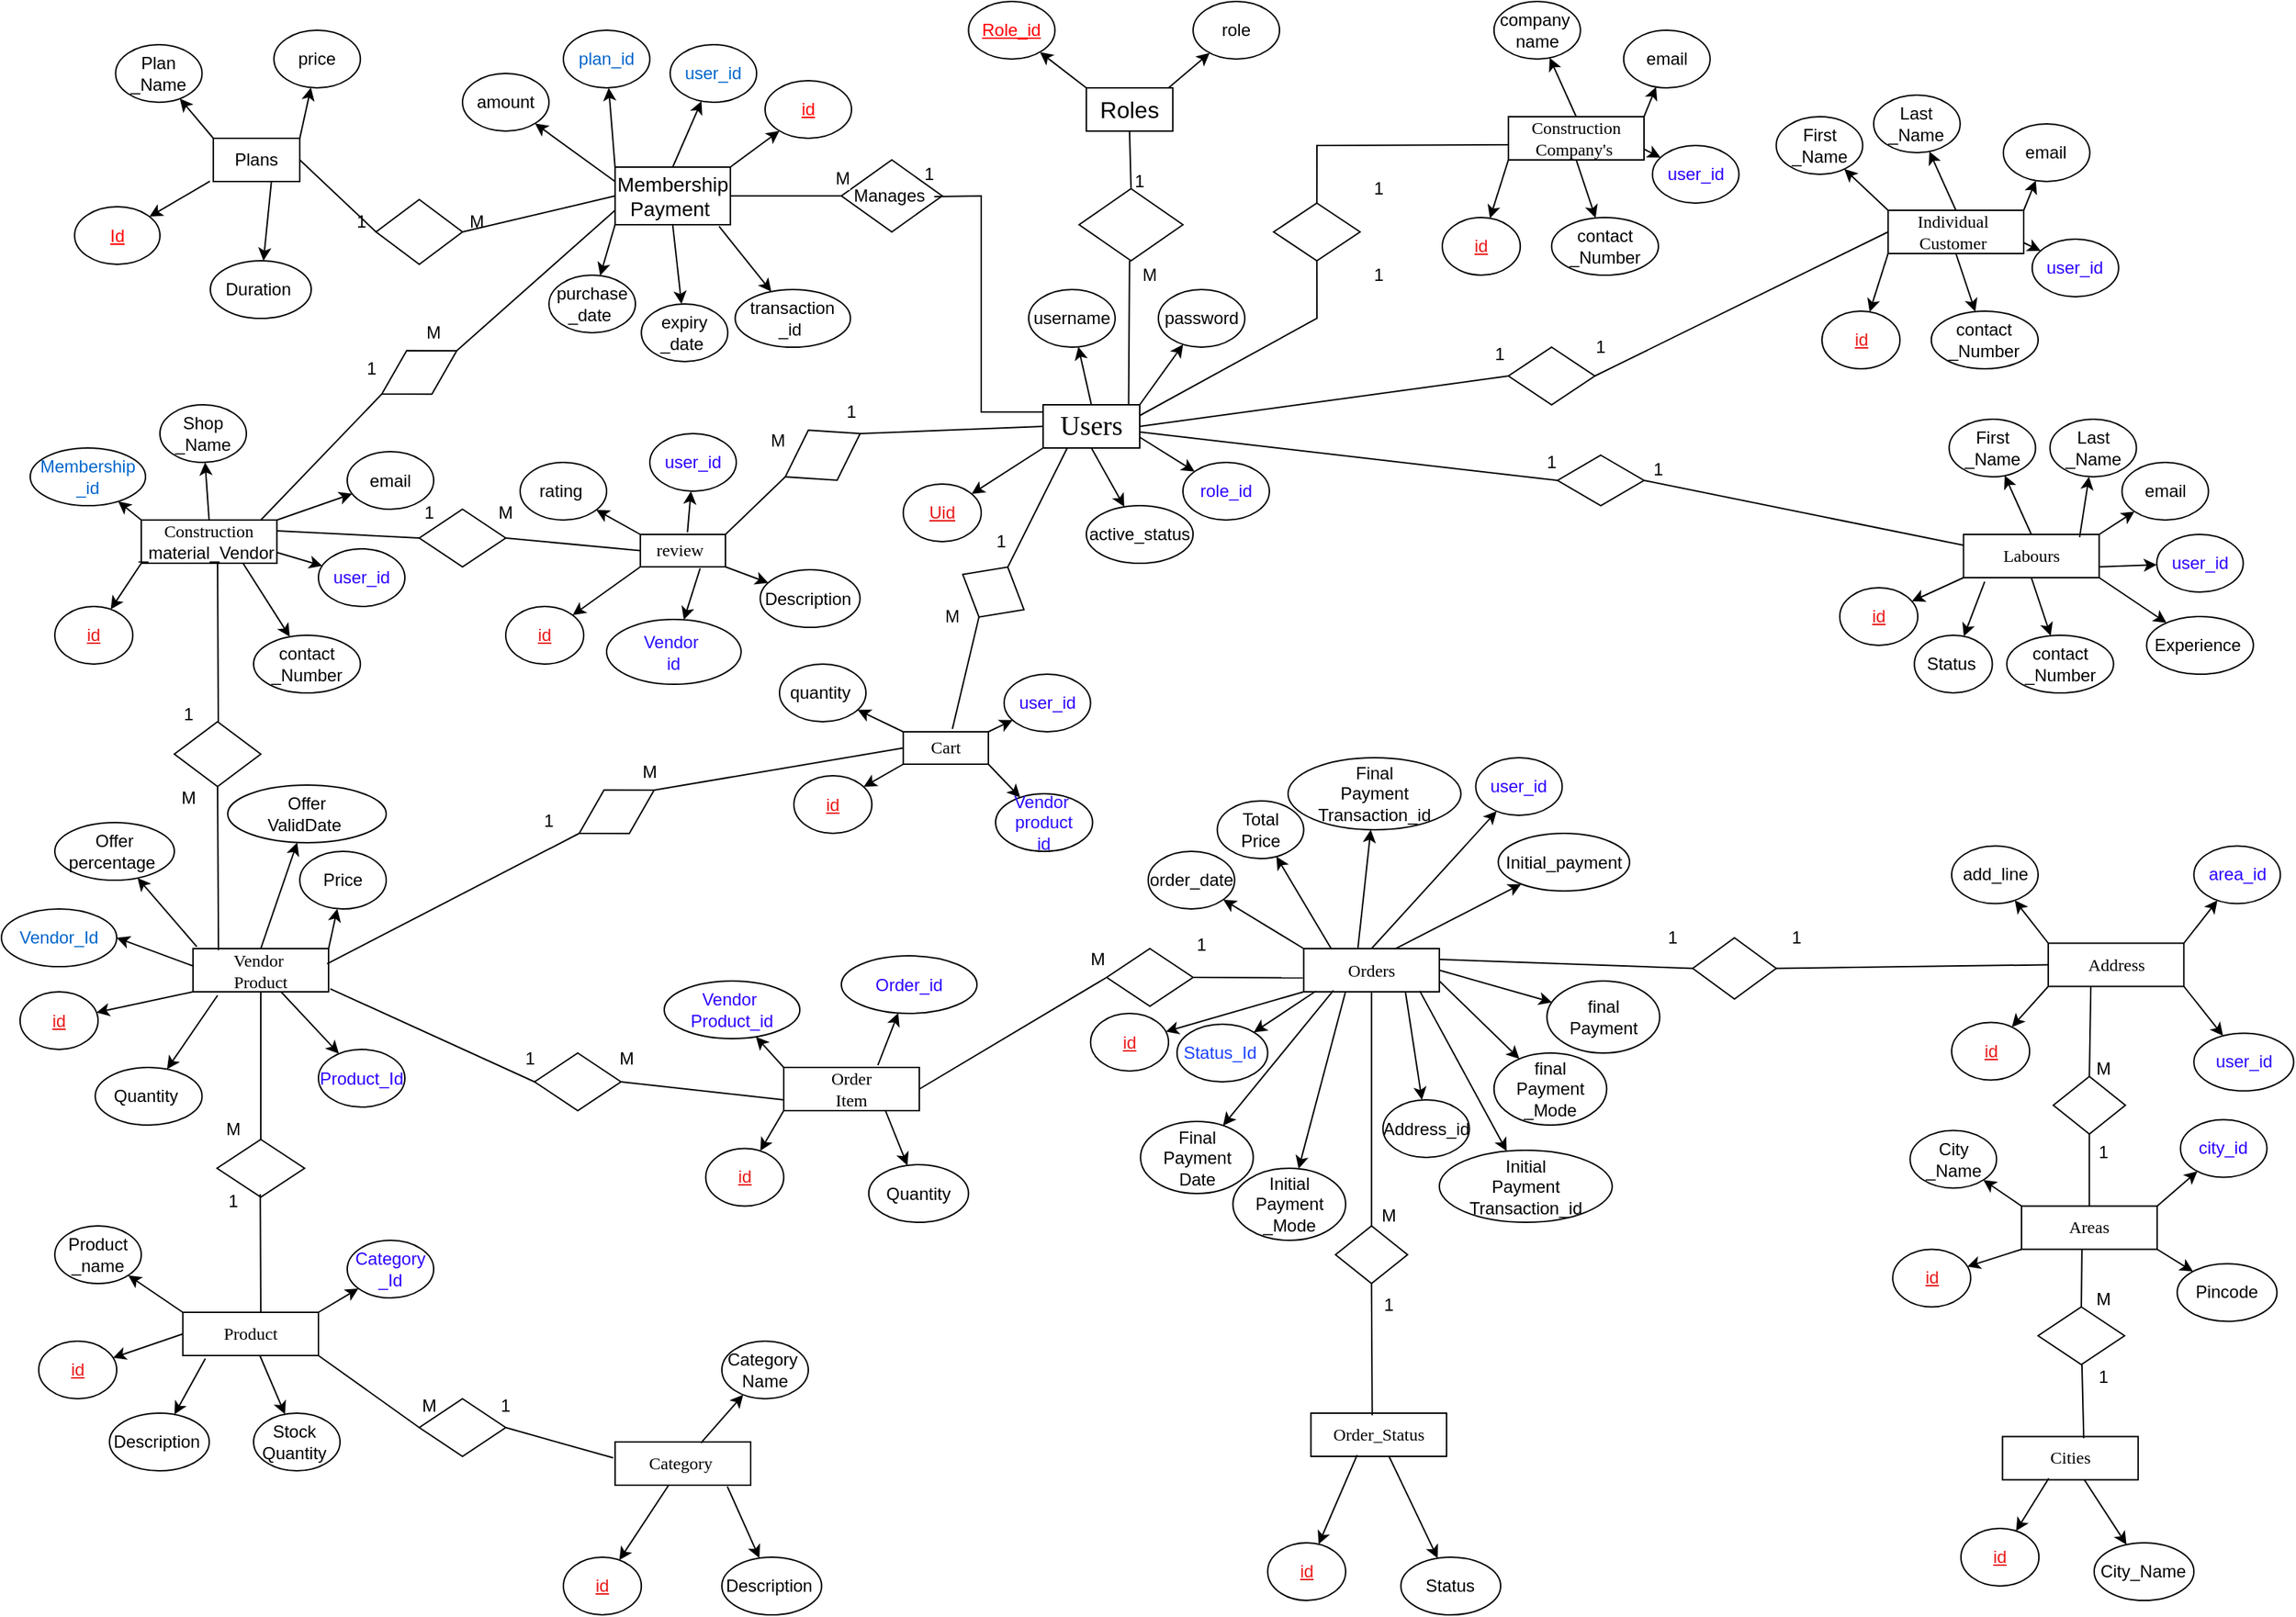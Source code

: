 <mxfile version="21.6.8" type="github">
  <diagram id="R2lEEEUBdFMjLlhIrx00" name="Page-1">
    <mxGraphModel dx="5954" dy="2168" grid="1" gridSize="10" guides="1" tooltips="1" connect="1" arrows="1" fold="1" page="1" pageScale="1" pageWidth="1754" pageHeight="1354" math="0" shadow="0" extFonts="Permanent Marker^https://fonts.googleapis.com/css?family=Permanent+Marker">
      <root>
        <mxCell id="0" />
        <mxCell id="1" parent="0" />
        <mxCell id="-HCXJBuDXDDv5yldLikC-1" value="Users" style="rounded=0;whiteSpace=wrap;html=1;align=center;fontFamily=Verdana;fontSize=19;" vertex="1" parent="1">
          <mxGeometry x="-957.06" y="390" width="67.06" height="30" as="geometry" />
        </mxCell>
        <mxCell id="-HCXJBuDXDDv5yldLikC-7" value="" style="endArrow=classic;html=1;rounded=0;exitX=1;exitY=0.75;exitDx=0;exitDy=0;" edge="1" parent="1" source="-HCXJBuDXDDv5yldLikC-1" target="-HCXJBuDXDDv5yldLikC-16">
          <mxGeometry width="50" height="50" relative="1" as="geometry">
            <mxPoint x="-897.06" y="390" as="sourcePoint" />
            <mxPoint x="-867.06" y="360" as="targetPoint" />
          </mxGeometry>
        </mxCell>
        <mxCell id="-HCXJBuDXDDv5yldLikC-10" value="" style="endArrow=classic;html=1;rounded=0;exitX=1;exitY=0;exitDx=0;exitDy=0;" edge="1" parent="1" source="-HCXJBuDXDDv5yldLikC-1" target="-HCXJBuDXDDv5yldLikC-12">
          <mxGeometry width="50" height="50" relative="1" as="geometry">
            <mxPoint x="-907.06" y="390" as="sourcePoint" />
            <mxPoint x="-897.06" y="340" as="targetPoint" />
          </mxGeometry>
        </mxCell>
        <mxCell id="-HCXJBuDXDDv5yldLikC-11" value="" style="endArrow=classic;html=1;rounded=0;exitX=0.5;exitY=0;exitDx=0;exitDy=0;" edge="1" parent="1" source="-HCXJBuDXDDv5yldLikC-1" target="-HCXJBuDXDDv5yldLikC-18">
          <mxGeometry width="50" height="50" relative="1" as="geometry">
            <mxPoint x="-942.06" y="390" as="sourcePoint" />
            <mxPoint x="-957.06" y="340" as="targetPoint" />
          </mxGeometry>
        </mxCell>
        <mxCell id="-HCXJBuDXDDv5yldLikC-12" value="password" style="ellipse;whiteSpace=wrap;html=1;spacing=1;" vertex="1" parent="1">
          <mxGeometry x="-877.06" y="310" width="60" height="40" as="geometry" />
        </mxCell>
        <mxCell id="-HCXJBuDXDDv5yldLikC-16" value="role_id" style="ellipse;whiteSpace=wrap;html=1;fontColor=#2b00ff;" vertex="1" parent="1">
          <mxGeometry x="-860" y="430" width="60" height="40" as="geometry" />
        </mxCell>
        <mxCell id="-HCXJBuDXDDv5yldLikC-17" value="" style="endArrow=classic;html=1;rounded=0;exitX=0;exitY=1;exitDx=0;exitDy=0;" edge="1" parent="1" source="-HCXJBuDXDDv5yldLikC-1" target="-HCXJBuDXDDv5yldLikC-28">
          <mxGeometry width="50" height="50" relative="1" as="geometry">
            <mxPoint x="-967.06" y="390" as="sourcePoint" />
            <mxPoint x="-982.942" y="452.353" as="targetPoint" />
          </mxGeometry>
        </mxCell>
        <mxCell id="-HCXJBuDXDDv5yldLikC-18" value="username" style="ellipse;whiteSpace=wrap;html=1;" vertex="1" parent="1">
          <mxGeometry x="-967.06" y="310" width="60" height="40" as="geometry" />
        </mxCell>
        <mxCell id="-HCXJBuDXDDv5yldLikC-23" value="" style="endArrow=classic;html=1;rounded=0;exitX=0.5;exitY=1;exitDx=0;exitDy=0;" edge="1" parent="1" source="-HCXJBuDXDDv5yldLikC-1" target="-HCXJBuDXDDv5yldLikC-24">
          <mxGeometry width="50" height="50" relative="1" as="geometry">
            <mxPoint x="-947.06" y="400" as="sourcePoint" />
            <mxPoint x="-897.06" y="470" as="targetPoint" />
          </mxGeometry>
        </mxCell>
        <mxCell id="-HCXJBuDXDDv5yldLikC-24" value="active_status" style="ellipse;whiteSpace=wrap;html=1;" vertex="1" parent="1">
          <mxGeometry x="-927.06" y="460" width="74.12" height="40" as="geometry" />
        </mxCell>
        <mxCell id="-HCXJBuDXDDv5yldLikC-28" value="Uid" style="ellipse;whiteSpace=wrap;html=1;fontStyle=4;fontColor=#e91616;" vertex="1" parent="1">
          <mxGeometry x="-1054.12" y="445" width="54.12" height="40" as="geometry" />
        </mxCell>
        <mxCell id="-HCXJBuDXDDv5yldLikC-33" value="Roles" style="rounded=0;whiteSpace=wrap;html=1;fontSize=16;" vertex="1" parent="1">
          <mxGeometry x="-927.06" y="170" width="60" height="30" as="geometry" />
        </mxCell>
        <mxCell id="-HCXJBuDXDDv5yldLikC-37" value="" style="rhombus;whiteSpace=wrap;html=1;rotation=0;" vertex="1" parent="1">
          <mxGeometry x="-932.06" y="240" width="72.06" height="50" as="geometry" />
        </mxCell>
        <mxCell id="-HCXJBuDXDDv5yldLikC-38" value="" style="endArrow=none;html=1;rounded=0;exitX=0.5;exitY=0;exitDx=0;exitDy=0;entryX=0.5;entryY=1;entryDx=0;entryDy=0;" edge="1" parent="1" source="-HCXJBuDXDDv5yldLikC-37" target="-HCXJBuDXDDv5yldLikC-33">
          <mxGeometry width="50" height="50" relative="1" as="geometry">
            <mxPoint x="-947.06" y="250" as="sourcePoint" />
            <mxPoint x="-897.06" y="200" as="targetPoint" />
          </mxGeometry>
        </mxCell>
        <mxCell id="-HCXJBuDXDDv5yldLikC-39" value="" style="endArrow=none;html=1;rounded=0;exitX=0.885;exitY=-0.006;exitDx=0;exitDy=0;exitPerimeter=0;" edge="1" parent="1" source="-HCXJBuDXDDv5yldLikC-1">
          <mxGeometry width="50" height="50" relative="1" as="geometry">
            <mxPoint x="-897" y="380" as="sourcePoint" />
            <mxPoint x="-897.06" y="290" as="targetPoint" />
          </mxGeometry>
        </mxCell>
        <mxCell id="-HCXJBuDXDDv5yldLikC-40" value="1" style="text;strokeColor=none;align=center;fillColor=none;html=1;verticalAlign=middle;whiteSpace=wrap;rounded=0;" vertex="1" parent="1">
          <mxGeometry x="-920" y="220" width="60" height="30" as="geometry" />
        </mxCell>
        <mxCell id="-HCXJBuDXDDv5yldLikC-43" value="" style="endArrow=classic;html=1;rounded=0;" edge="1" parent="1" target="-HCXJBuDXDDv5yldLikC-45">
          <mxGeometry width="50" height="50" relative="1" as="geometry">
            <mxPoint x="-870" y="170" as="sourcePoint" />
            <mxPoint x="-830" y="140" as="targetPoint" />
          </mxGeometry>
        </mxCell>
        <mxCell id="-HCXJBuDXDDv5yldLikC-44" value="" style="endArrow=classic;html=1;rounded=0;" edge="1" parent="1" target="-HCXJBuDXDDv5yldLikC-46">
          <mxGeometry width="50" height="50" relative="1" as="geometry">
            <mxPoint x="-927.06" y="170" as="sourcePoint" />
            <mxPoint x="-950" y="130" as="targetPoint" />
          </mxGeometry>
        </mxCell>
        <mxCell id="-HCXJBuDXDDv5yldLikC-45" value="role" style="ellipse;whiteSpace=wrap;html=1;" vertex="1" parent="1">
          <mxGeometry x="-852.94" y="110" width="60" height="40" as="geometry" />
        </mxCell>
        <mxCell id="-HCXJBuDXDDv5yldLikC-46" value="Role_id" style="ellipse;whiteSpace=wrap;html=1;fontStyle=4;fontColor=#ff0000;" vertex="1" parent="1">
          <mxGeometry x="-1008.82" y="110" width="60" height="40" as="geometry" />
        </mxCell>
        <mxCell id="-HCXJBuDXDDv5yldLikC-47" value="Membership&lt;br style=&quot;font-size: 14px;&quot;&gt;Payment&amp;nbsp;" style="rounded=0;whiteSpace=wrap;html=1;fontSize=14;" vertex="1" parent="1">
          <mxGeometry x="-1254.12" y="225" width="80" height="40" as="geometry" />
        </mxCell>
        <mxCell id="-HCXJBuDXDDv5yldLikC-49" value="Manages&amp;nbsp;" style="rhombus;whiteSpace=wrap;html=1;" vertex="1" parent="1">
          <mxGeometry x="-1097.06" y="220" width="70" height="50" as="geometry" />
        </mxCell>
        <mxCell id="-HCXJBuDXDDv5yldLikC-51" value="" style="endArrow=none;html=1;rounded=0;entryX=0;entryY=0.5;entryDx=0;entryDy=0;exitX=1;exitY=0.5;exitDx=0;exitDy=0;" edge="1" parent="1" source="-HCXJBuDXDDv5yldLikC-47" target="-HCXJBuDXDDv5yldLikC-49">
          <mxGeometry width="50" height="50" relative="1" as="geometry">
            <mxPoint x="-1170" y="275" as="sourcePoint" />
            <mxPoint x="-1120" y="220" as="targetPoint" />
          </mxGeometry>
        </mxCell>
        <mxCell id="-HCXJBuDXDDv5yldLikC-53" value="" style="endArrow=none;html=1;rounded=0;entryX=0;entryY=0;entryDx=0;entryDy=0;exitX=0.555;exitY=1.015;exitDx=0;exitDy=0;exitPerimeter=0;" edge="1" parent="1" source="-HCXJBuDXDDv5yldLikC-55">
          <mxGeometry width="50" height="50" relative="1" as="geometry">
            <mxPoint x="-1030" y="280" as="sourcePoint" />
            <mxPoint x="-957.06" y="395" as="targetPoint" />
            <Array as="points">
              <mxPoint x="-1000" y="245" />
              <mxPoint x="-1000" y="395" />
            </Array>
          </mxGeometry>
        </mxCell>
        <mxCell id="-HCXJBuDXDDv5yldLikC-54" value="M" style="text;strokeColor=none;align=center;fillColor=none;html=1;verticalAlign=middle;whiteSpace=wrap;rounded=0;labelBackgroundColor=default;" vertex="1" parent="1">
          <mxGeometry x="-1125.88" y="217.5" width="60" height="30" as="geometry" />
        </mxCell>
        <mxCell id="-HCXJBuDXDDv5yldLikC-55" value="1" style="text;strokeColor=none;align=center;fillColor=none;html=1;verticalAlign=middle;whiteSpace=wrap;rounded=0;" vertex="1" parent="1">
          <mxGeometry x="-1065.88" y="215" width="60" height="30" as="geometry" />
        </mxCell>
        <mxCell id="-HCXJBuDXDDv5yldLikC-56" value="" style="endArrow=classic;html=1;rounded=0;exitX=0.5;exitY=0;exitDx=0;exitDy=0;" edge="1" parent="1" source="-HCXJBuDXDDv5yldLikC-47" target="-HCXJBuDXDDv5yldLikC-65">
          <mxGeometry width="50" height="50" relative="1" as="geometry">
            <mxPoint x="-1170" y="250" as="sourcePoint" />
            <mxPoint x="-1280" y="180" as="targetPoint" />
          </mxGeometry>
        </mxCell>
        <mxCell id="-HCXJBuDXDDv5yldLikC-57" value="" style="endArrow=classic;html=1;rounded=0;exitX=0;exitY=1;exitDx=0;exitDy=0;" edge="1" parent="1" source="-HCXJBuDXDDv5yldLikC-47" target="-HCXJBuDXDDv5yldLikC-69">
          <mxGeometry width="50" height="50" relative="1" as="geometry">
            <mxPoint x="-1300" y="300" as="sourcePoint" />
            <mxPoint x="-1280" y="320" as="targetPoint" />
          </mxGeometry>
        </mxCell>
        <mxCell id="-HCXJBuDXDDv5yldLikC-58" value="" style="endArrow=classic;html=1;rounded=0;exitX=0;exitY=0;exitDx=0;exitDy=0;" edge="1" parent="1" source="-HCXJBuDXDDv5yldLikC-47" target="-HCXJBuDXDDv5yldLikC-66">
          <mxGeometry width="50" height="50" relative="1" as="geometry">
            <mxPoint x="-1300" y="300" as="sourcePoint" />
            <mxPoint x="-1320" y="190" as="targetPoint" />
          </mxGeometry>
        </mxCell>
        <mxCell id="-HCXJBuDXDDv5yldLikC-59" value="" style="endArrow=classic;html=1;rounded=0;exitX=0.5;exitY=1;exitDx=0;exitDy=0;" edge="1" parent="1" source="-HCXJBuDXDDv5yldLikC-47" target="-HCXJBuDXDDv5yldLikC-68">
          <mxGeometry width="50" height="50" relative="1" as="geometry">
            <mxPoint x="-1230" y="300" as="sourcePoint" />
            <mxPoint x="-1220" y="340" as="targetPoint" />
          </mxGeometry>
        </mxCell>
        <mxCell id="-HCXJBuDXDDv5yldLikC-60" value="" style="endArrow=classic;html=1;rounded=0;exitX=1;exitY=0;exitDx=0;exitDy=0;" edge="1" parent="1" source="-HCXJBuDXDDv5yldLikC-47" target="-HCXJBuDXDDv5yldLikC-64">
          <mxGeometry width="50" height="50" relative="1" as="geometry">
            <mxPoint x="-1300" y="300" as="sourcePoint" />
            <mxPoint x="-1150" y="190" as="targetPoint" />
          </mxGeometry>
        </mxCell>
        <mxCell id="-HCXJBuDXDDv5yldLikC-61" value="" style="endArrow=classic;html=1;rounded=0;exitX=0;exitY=0.25;exitDx=0;exitDy=0;" edge="1" parent="1" source="-HCXJBuDXDDv5yldLikC-47" target="-HCXJBuDXDDv5yldLikC-70">
          <mxGeometry width="50" height="50" relative="1" as="geometry">
            <mxPoint x="-1250" y="260" as="sourcePoint" />
            <mxPoint x="-1320" y="230" as="targetPoint" />
          </mxGeometry>
        </mxCell>
        <mxCell id="-HCXJBuDXDDv5yldLikC-62" value="" style="endArrow=classic;html=1;rounded=0;exitX=0.902;exitY=1.027;exitDx=0;exitDy=0;exitPerimeter=0;" edge="1" parent="1" source="-HCXJBuDXDDv5yldLikC-47" target="-HCXJBuDXDDv5yldLikC-67">
          <mxGeometry width="50" height="50" relative="1" as="geometry">
            <mxPoint x="-1300" y="300" as="sourcePoint" />
            <mxPoint x="-1150" y="320" as="targetPoint" />
          </mxGeometry>
        </mxCell>
        <mxCell id="-HCXJBuDXDDv5yldLikC-64" value="id" style="ellipse;whiteSpace=wrap;html=1;fontColor=#ff0505;fontStyle=4" vertex="1" parent="1">
          <mxGeometry x="-1150" y="165" width="60" height="40" as="geometry" />
        </mxCell>
        <mxCell id="-HCXJBuDXDDv5yldLikC-65" value="user_id" style="ellipse;whiteSpace=wrap;html=1;fontColor=#0066CC;" vertex="1" parent="1">
          <mxGeometry x="-1215.88" y="140" width="60" height="40" as="geometry" />
        </mxCell>
        <mxCell id="-HCXJBuDXDDv5yldLikC-66" value="plan_id" style="ellipse;whiteSpace=wrap;html=1;fontColor=#0066CC;" vertex="1" parent="1">
          <mxGeometry x="-1290" y="130" width="60" height="40" as="geometry" />
        </mxCell>
        <mxCell id="-HCXJBuDXDDv5yldLikC-67" value="transaction&lt;br&gt;_id&amp;nbsp;" style="ellipse;whiteSpace=wrap;html=1;" vertex="1" parent="1">
          <mxGeometry x="-1170.76" y="310" width="80" height="40" as="geometry" />
        </mxCell>
        <mxCell id="-HCXJBuDXDDv5yldLikC-68" value="expiry&lt;br&gt;_date&amp;nbsp;" style="ellipse;whiteSpace=wrap;html=1;" vertex="1" parent="1">
          <mxGeometry x="-1235.88" y="320" width="60" height="40" as="geometry" />
        </mxCell>
        <mxCell id="-HCXJBuDXDDv5yldLikC-69" value="purchase&lt;br&gt;_date&amp;nbsp;" style="ellipse;whiteSpace=wrap;html=1;" vertex="1" parent="1">
          <mxGeometry x="-1300" y="300" width="60" height="40" as="geometry" />
        </mxCell>
        <mxCell id="-HCXJBuDXDDv5yldLikC-70" value="amount" style="ellipse;whiteSpace=wrap;html=1;" vertex="1" parent="1">
          <mxGeometry x="-1360" y="160" width="60" height="40" as="geometry" />
        </mxCell>
        <mxCell id="-HCXJBuDXDDv5yldLikC-71" value="Plans" style="rounded=0;whiteSpace=wrap;html=1;" vertex="1" parent="1">
          <mxGeometry x="-1532.94" y="205" width="60" height="30" as="geometry" />
        </mxCell>
        <mxCell id="-HCXJBuDXDDv5yldLikC-73" value="" style="rhombus;whiteSpace=wrap;html=1;" vertex="1" parent="1">
          <mxGeometry x="-1420" y="247.5" width="60" height="45" as="geometry" />
        </mxCell>
        <mxCell id="-HCXJBuDXDDv5yldLikC-74" value="" style="endArrow=none;html=1;rounded=0;exitX=1;exitY=0.5;exitDx=0;exitDy=0;" edge="1" parent="1" source="-HCXJBuDXDDv5yldLikC-71">
          <mxGeometry width="50" height="50" relative="1" as="geometry">
            <mxPoint x="-1470" y="320" as="sourcePoint" />
            <mxPoint x="-1420" y="270" as="targetPoint" />
          </mxGeometry>
        </mxCell>
        <mxCell id="-HCXJBuDXDDv5yldLikC-75" value="" style="endArrow=none;html=1;rounded=0;entryX=1;entryY=0.5;entryDx=0;entryDy=0;exitX=0;exitY=0.5;exitDx=0;exitDy=0;" edge="1" parent="1" source="-HCXJBuDXDDv5yldLikC-47" target="-HCXJBuDXDDv5yldLikC-73">
          <mxGeometry width="50" height="50" relative="1" as="geometry">
            <mxPoint x="-1350" y="390" as="sourcePoint" />
            <mxPoint x="-1300" y="340" as="targetPoint" />
          </mxGeometry>
        </mxCell>
        <mxCell id="-HCXJBuDXDDv5yldLikC-76" value="M" style="text;strokeColor=none;align=center;fillColor=none;html=1;verticalAlign=middle;whiteSpace=wrap;rounded=0;" vertex="1" parent="1">
          <mxGeometry x="-1380" y="247.5" width="60" height="30" as="geometry" />
        </mxCell>
        <mxCell id="-HCXJBuDXDDv5yldLikC-77" value="1" style="text;strokeColor=none;align=center;fillColor=none;html=1;verticalAlign=middle;whiteSpace=wrap;rounded=0;" vertex="1" parent="1">
          <mxGeometry x="-1460" y="247.5" width="60" height="30" as="geometry" />
        </mxCell>
        <mxCell id="-HCXJBuDXDDv5yldLikC-78" value="" style="endArrow=classic;html=1;rounded=0;exitX=1;exitY=0;exitDx=0;exitDy=0;" edge="1" parent="1" source="-HCXJBuDXDDv5yldLikC-71" target="-HCXJBuDXDDv5yldLikC-79">
          <mxGeometry width="50" height="50" relative="1" as="geometry">
            <mxPoint x="-1480" y="255" as="sourcePoint" />
            <mxPoint x="-1430" y="205" as="targetPoint" />
          </mxGeometry>
        </mxCell>
        <mxCell id="-HCXJBuDXDDv5yldLikC-79" value="price" style="ellipse;whiteSpace=wrap;html=1;" vertex="1" parent="1">
          <mxGeometry x="-1490.88" y="130" width="60" height="40" as="geometry" />
        </mxCell>
        <mxCell id="-HCXJBuDXDDv5yldLikC-80" value="" style="endArrow=classic;html=1;rounded=0;exitX=0;exitY=0;exitDx=0;exitDy=0;" edge="1" parent="1" source="-HCXJBuDXDDv5yldLikC-71" target="-HCXJBuDXDDv5yldLikC-81">
          <mxGeometry width="50" height="50" relative="1" as="geometry">
            <mxPoint x="-1500" y="250" as="sourcePoint" />
            <mxPoint x="-1530" y="220" as="targetPoint" />
          </mxGeometry>
        </mxCell>
        <mxCell id="-HCXJBuDXDDv5yldLikC-81" value="Plan&lt;br&gt;_Name" style="ellipse;whiteSpace=wrap;html=1;" vertex="1" parent="1">
          <mxGeometry x="-1600.76" y="140" width="60" height="40" as="geometry" />
        </mxCell>
        <mxCell id="-HCXJBuDXDDv5yldLikC-82" value="" style="endArrow=classic;html=1;rounded=0;exitX=-0.04;exitY=0.995;exitDx=0;exitDy=0;exitPerimeter=0;" edge="1" parent="1" source="-HCXJBuDXDDv5yldLikC-71" target="-HCXJBuDXDDv5yldLikC-87">
          <mxGeometry width="50" height="50" relative="1" as="geometry">
            <mxPoint x="-1390" y="350" as="sourcePoint" />
            <mxPoint x="-1630.762" y="220" as="targetPoint" />
          </mxGeometry>
        </mxCell>
        <mxCell id="-HCXJBuDXDDv5yldLikC-84" value="" style="endArrow=classic;html=1;rounded=0;exitX=0.672;exitY=0.998;exitDx=0;exitDy=0;exitPerimeter=0;" edge="1" parent="1" source="-HCXJBuDXDDv5yldLikC-71" target="-HCXJBuDXDDv5yldLikC-85">
          <mxGeometry width="50" height="50" relative="1" as="geometry">
            <mxPoint x="-1400" y="350" as="sourcePoint" />
            <mxPoint x="-1500" y="330" as="targetPoint" />
          </mxGeometry>
        </mxCell>
        <mxCell id="-HCXJBuDXDDv5yldLikC-85" value="Duration&amp;nbsp;" style="ellipse;whiteSpace=wrap;html=1;" vertex="1" parent="1">
          <mxGeometry x="-1535" y="290" width="70" height="40" as="geometry" />
        </mxCell>
        <mxCell id="-HCXJBuDXDDv5yldLikC-87" value="Id" style="ellipse;whiteSpace=wrap;html=1;fontColor=#ff0000;fontStyle=4" vertex="1" parent="1">
          <mxGeometry x="-1629.24" y="252.5" width="59.24" height="40" as="geometry" />
        </mxCell>
        <mxCell id="-HCXJBuDXDDv5yldLikC-90" value="Construction&lt;br style=&quot;font-size: 12px;&quot;&gt;Company&#39;s&amp;nbsp;" style="rounded=0;whiteSpace=wrap;html=1;align=center;fontFamily=Verdana;fontSize=12;" vertex="1" parent="1">
          <mxGeometry x="-634.12" y="190" width="94.12" height="30" as="geometry" />
        </mxCell>
        <mxCell id="-HCXJBuDXDDv5yldLikC-91" value="" style="endArrow=classic;html=1;rounded=0;exitX=1;exitY=0.75;exitDx=0;exitDy=0;" edge="1" parent="1" source="-HCXJBuDXDDv5yldLikC-90" target="-HCXJBuDXDDv5yldLikC-95">
          <mxGeometry width="50" height="50" relative="1" as="geometry">
            <mxPoint x="-574.12" y="190" as="sourcePoint" />
            <mxPoint x="-544.12" y="160" as="targetPoint" />
          </mxGeometry>
        </mxCell>
        <mxCell id="-HCXJBuDXDDv5yldLikC-92" value="" style="endArrow=classic;html=1;rounded=0;exitX=1;exitY=0;exitDx=0;exitDy=0;" edge="1" parent="1" source="-HCXJBuDXDDv5yldLikC-90" target="-HCXJBuDXDDv5yldLikC-94">
          <mxGeometry width="50" height="50" relative="1" as="geometry">
            <mxPoint x="-584.12" y="190" as="sourcePoint" />
            <mxPoint x="-574.12" y="140" as="targetPoint" />
          </mxGeometry>
        </mxCell>
        <mxCell id="-HCXJBuDXDDv5yldLikC-93" value="" style="endArrow=classic;html=1;rounded=0;exitX=0.5;exitY=0;exitDx=0;exitDy=0;" edge="1" parent="1" source="-HCXJBuDXDDv5yldLikC-90" target="-HCXJBuDXDDv5yldLikC-97">
          <mxGeometry width="50" height="50" relative="1" as="geometry">
            <mxPoint x="-619.12" y="190" as="sourcePoint" />
            <mxPoint x="-634.12" y="140" as="targetPoint" />
          </mxGeometry>
        </mxCell>
        <mxCell id="-HCXJBuDXDDv5yldLikC-94" value="email" style="ellipse;whiteSpace=wrap;html=1;spacing=1;" vertex="1" parent="1">
          <mxGeometry x="-554.12" y="130" width="60" height="40" as="geometry" />
        </mxCell>
        <mxCell id="-HCXJBuDXDDv5yldLikC-95" value="user_id" style="ellipse;whiteSpace=wrap;html=1;fontColor=#2b00ff;" vertex="1" parent="1">
          <mxGeometry x="-534.12" y="210" width="60" height="40" as="geometry" />
        </mxCell>
        <mxCell id="-HCXJBuDXDDv5yldLikC-96" value="" style="endArrow=classic;html=1;rounded=0;exitX=0;exitY=1;exitDx=0;exitDy=0;" edge="1" parent="1" source="-HCXJBuDXDDv5yldLikC-90" target="-HCXJBuDXDDv5yldLikC-100">
          <mxGeometry width="50" height="50" relative="1" as="geometry">
            <mxPoint x="-644.12" y="190" as="sourcePoint" />
            <mxPoint x="-660.002" y="252.353" as="targetPoint" />
          </mxGeometry>
        </mxCell>
        <mxCell id="-HCXJBuDXDDv5yldLikC-97" value="company&amp;nbsp;&lt;br&gt;name" style="ellipse;whiteSpace=wrap;html=1;" vertex="1" parent="1">
          <mxGeometry x="-644.12" y="110" width="60" height="40" as="geometry" />
        </mxCell>
        <mxCell id="-HCXJBuDXDDv5yldLikC-98" value="" style="endArrow=classic;html=1;rounded=0;exitX=0.5;exitY=1;exitDx=0;exitDy=0;" edge="1" parent="1" source="-HCXJBuDXDDv5yldLikC-90" target="-HCXJBuDXDDv5yldLikC-99">
          <mxGeometry width="50" height="50" relative="1" as="geometry">
            <mxPoint x="-624.12" y="200" as="sourcePoint" />
            <mxPoint x="-574.12" y="270" as="targetPoint" />
          </mxGeometry>
        </mxCell>
        <mxCell id="-HCXJBuDXDDv5yldLikC-99" value="contact&lt;br&gt;_Number" style="ellipse;whiteSpace=wrap;html=1;" vertex="1" parent="1">
          <mxGeometry x="-604.12" y="260" width="74.12" height="40" as="geometry" />
        </mxCell>
        <mxCell id="-HCXJBuDXDDv5yldLikC-100" value="id" style="ellipse;whiteSpace=wrap;html=1;fontStyle=4;fontColor=#e91616;" vertex="1" parent="1">
          <mxGeometry x="-680" y="260" width="54.12" height="40" as="geometry" />
        </mxCell>
        <mxCell id="-HCXJBuDXDDv5yldLikC-101" value="Labours" style="rounded=0;whiteSpace=wrap;html=1;align=center;fontFamily=Verdana;fontSize=12;" vertex="1" parent="1">
          <mxGeometry x="-318.25" y="480" width="94.12" height="30" as="geometry" />
        </mxCell>
        <mxCell id="-HCXJBuDXDDv5yldLikC-102" value="" style="endArrow=classic;html=1;rounded=0;exitX=1;exitY=0.75;exitDx=0;exitDy=0;" edge="1" parent="1" source="-HCXJBuDXDDv5yldLikC-101" target="-HCXJBuDXDDv5yldLikC-106">
          <mxGeometry width="50" height="50" relative="1" as="geometry">
            <mxPoint x="-258.25" y="480" as="sourcePoint" />
            <mxPoint x="-228.25" y="450" as="targetPoint" />
          </mxGeometry>
        </mxCell>
        <mxCell id="-HCXJBuDXDDv5yldLikC-103" value="" style="endArrow=classic;html=1;rounded=0;exitX=1;exitY=0;exitDx=0;exitDy=0;" edge="1" parent="1" source="-HCXJBuDXDDv5yldLikC-101" target="-HCXJBuDXDDv5yldLikC-105">
          <mxGeometry width="50" height="50" relative="1" as="geometry">
            <mxPoint x="-268.25" y="480" as="sourcePoint" />
            <mxPoint x="-258.25" y="430" as="targetPoint" />
          </mxGeometry>
        </mxCell>
        <mxCell id="-HCXJBuDXDDv5yldLikC-104" value="" style="endArrow=classic;html=1;rounded=0;exitX=0.5;exitY=0;exitDx=0;exitDy=0;" edge="1" parent="1" source="-HCXJBuDXDDv5yldLikC-101" target="-HCXJBuDXDDv5yldLikC-108">
          <mxGeometry width="50" height="50" relative="1" as="geometry">
            <mxPoint x="-303.25" y="480" as="sourcePoint" />
            <mxPoint x="-318.25" y="430" as="targetPoint" />
          </mxGeometry>
        </mxCell>
        <mxCell id="-HCXJBuDXDDv5yldLikC-105" value="email" style="ellipse;whiteSpace=wrap;html=1;spacing=1;" vertex="1" parent="1">
          <mxGeometry x="-208.25" y="430" width="60" height="40" as="geometry" />
        </mxCell>
        <mxCell id="-HCXJBuDXDDv5yldLikC-106" value="user_id" style="ellipse;whiteSpace=wrap;html=1;fontColor=#2b00ff;" vertex="1" parent="1">
          <mxGeometry x="-184.13" y="480" width="60" height="40" as="geometry" />
        </mxCell>
        <mxCell id="-HCXJBuDXDDv5yldLikC-107" value="" style="endArrow=classic;html=1;rounded=0;exitX=0;exitY=1;exitDx=0;exitDy=0;" edge="1" parent="1" source="-HCXJBuDXDDv5yldLikC-101" target="-HCXJBuDXDDv5yldLikC-111">
          <mxGeometry width="50" height="50" relative="1" as="geometry">
            <mxPoint x="-328.25" y="480" as="sourcePoint" />
            <mxPoint x="-344.132" y="542.353" as="targetPoint" />
          </mxGeometry>
        </mxCell>
        <mxCell id="-HCXJBuDXDDv5yldLikC-108" value="First&lt;br&gt;_Name" style="ellipse;whiteSpace=wrap;html=1;" vertex="1" parent="1">
          <mxGeometry x="-328.25" y="400" width="60" height="40" as="geometry" />
        </mxCell>
        <mxCell id="-HCXJBuDXDDv5yldLikC-109" value="" style="endArrow=classic;html=1;rounded=0;exitX=0.5;exitY=1;exitDx=0;exitDy=0;" edge="1" parent="1" source="-HCXJBuDXDDv5yldLikC-101" target="-HCXJBuDXDDv5yldLikC-110">
          <mxGeometry width="50" height="50" relative="1" as="geometry">
            <mxPoint x="-308.25" y="490" as="sourcePoint" />
            <mxPoint x="-258.25" y="560" as="targetPoint" />
          </mxGeometry>
        </mxCell>
        <mxCell id="-HCXJBuDXDDv5yldLikC-110" value="contact&lt;br&gt;_Number" style="ellipse;whiteSpace=wrap;html=1;" vertex="1" parent="1">
          <mxGeometry x="-288.25" y="550" width="74.12" height="40" as="geometry" />
        </mxCell>
        <mxCell id="-HCXJBuDXDDv5yldLikC-111" value="id" style="ellipse;whiteSpace=wrap;html=1;fontStyle=4;fontColor=#e91616;" vertex="1" parent="1">
          <mxGeometry x="-404.13" y="517" width="54.12" height="40" as="geometry" />
        </mxCell>
        <mxCell id="-HCXJBuDXDDv5yldLikC-112" value="" style="endArrow=classic;html=1;rounded=0;exitX=0.856;exitY=0.065;exitDx=0;exitDy=0;exitPerimeter=0;" edge="1" parent="1" target="-HCXJBuDXDDv5yldLikC-113" source="-HCXJBuDXDDv5yldLikC-101">
          <mxGeometry width="50" height="50" relative="1" as="geometry">
            <mxPoint x="-231.13" y="470" as="sourcePoint" />
            <mxPoint x="-278.25" y="420" as="targetPoint" />
          </mxGeometry>
        </mxCell>
        <mxCell id="-HCXJBuDXDDv5yldLikC-113" value="Last&lt;br&gt;_Name" style="ellipse;whiteSpace=wrap;html=1;" vertex="1" parent="1">
          <mxGeometry x="-258.25" y="400" width="60" height="40" as="geometry" />
        </mxCell>
        <mxCell id="-HCXJBuDXDDv5yldLikC-115" value="" style="endArrow=classic;html=1;rounded=0;exitX=1;exitY=1;exitDx=0;exitDy=0;" edge="1" parent="1" target="-HCXJBuDXDDv5yldLikC-116" source="-HCXJBuDXDDv5yldLikC-101">
          <mxGeometry width="50" height="50" relative="1" as="geometry">
            <mxPoint x="-111.13" y="497" as="sourcePoint" />
            <mxPoint x="-98.25" y="547" as="targetPoint" />
          </mxGeometry>
        </mxCell>
        <mxCell id="-HCXJBuDXDDv5yldLikC-116" value="Experience&amp;nbsp;" style="ellipse;whiteSpace=wrap;html=1;" vertex="1" parent="1">
          <mxGeometry x="-191.19" y="537" width="74.12" height="40" as="geometry" />
        </mxCell>
        <mxCell id="-HCXJBuDXDDv5yldLikC-117" value="" style="endArrow=classic;html=1;rounded=0;exitX=0.156;exitY=1.093;exitDx=0;exitDy=0;exitPerimeter=0;" edge="1" parent="1" target="-HCXJBuDXDDv5yldLikC-118" source="-HCXJBuDXDDv5yldLikC-101">
          <mxGeometry width="50" height="50" relative="1" as="geometry">
            <mxPoint x="-296.37" y="517" as="sourcePoint" />
            <mxPoint x="-322.372" y="549.353" as="targetPoint" />
          </mxGeometry>
        </mxCell>
        <mxCell id="-HCXJBuDXDDv5yldLikC-118" value="Status&amp;nbsp;" style="ellipse;whiteSpace=wrap;html=1;fontStyle=0;fontColor=#000000;" vertex="1" parent="1">
          <mxGeometry x="-352.37" y="550" width="54.12" height="40" as="geometry" />
        </mxCell>
        <mxCell id="-HCXJBuDXDDv5yldLikC-120" value="" style="rhombus;whiteSpace=wrap;html=1;" vertex="1" parent="1">
          <mxGeometry x="-600" y="425" width="60" height="35" as="geometry" />
        </mxCell>
        <mxCell id="-HCXJBuDXDDv5yldLikC-121" value="" style="endArrow=none;html=1;rounded=0;entryX=0;entryY=0.5;entryDx=0;entryDy=0;" edge="1" parent="1" source="-HCXJBuDXDDv5yldLikC-1" target="-HCXJBuDXDDv5yldLikC-120">
          <mxGeometry width="50" height="50" relative="1" as="geometry">
            <mxPoint x="-690" y="370" as="sourcePoint" />
            <mxPoint x="-640" y="320" as="targetPoint" />
          </mxGeometry>
        </mxCell>
        <mxCell id="-HCXJBuDXDDv5yldLikC-123" value="" style="rhombus;whiteSpace=wrap;html=1;" vertex="1" parent="1">
          <mxGeometry x="-797.06" y="250" width="60" height="40" as="geometry" />
        </mxCell>
        <mxCell id="-HCXJBuDXDDv5yldLikC-124" value="" style="endArrow=none;html=1;rounded=0;exitX=1;exitY=0.25;exitDx=0;exitDy=0;entryX=0.5;entryY=1;entryDx=0;entryDy=0;" edge="1" parent="1" source="-HCXJBuDXDDv5yldLikC-1" target="-HCXJBuDXDDv5yldLikC-123">
          <mxGeometry width="50" height="50" relative="1" as="geometry">
            <mxPoint x="-690" y="370" as="sourcePoint" />
            <mxPoint x="-640" y="320" as="targetPoint" />
            <Array as="points">
              <mxPoint x="-767" y="330" />
            </Array>
          </mxGeometry>
        </mxCell>
        <mxCell id="-HCXJBuDXDDv5yldLikC-125" value="" style="endArrow=none;html=1;rounded=0;entryX=0.002;entryY=0.648;entryDx=0;entryDy=0;exitX=0.5;exitY=0;exitDx=0;exitDy=0;entryPerimeter=0;" edge="1" parent="1" source="-HCXJBuDXDDv5yldLikC-123" target="-HCXJBuDXDDv5yldLikC-90">
          <mxGeometry width="50" height="50" relative="1" as="geometry">
            <mxPoint x="-690" y="370" as="sourcePoint" />
            <mxPoint x="-640" y="320" as="targetPoint" />
            <Array as="points">
              <mxPoint x="-767" y="210" />
            </Array>
          </mxGeometry>
        </mxCell>
        <mxCell id="-HCXJBuDXDDv5yldLikC-126" value="1" style="text;strokeColor=none;align=center;fillColor=none;html=1;verticalAlign=middle;whiteSpace=wrap;rounded=0;" vertex="1" parent="1">
          <mxGeometry x="-754.12" y="225" width="60" height="30" as="geometry" />
        </mxCell>
        <mxCell id="-HCXJBuDXDDv5yldLikC-127" value="1" style="text;strokeColor=none;align=center;fillColor=none;html=1;verticalAlign=middle;whiteSpace=wrap;rounded=0;" vertex="1" parent="1">
          <mxGeometry x="-754.12" y="285" width="60" height="30" as="geometry" />
        </mxCell>
        <mxCell id="-HCXJBuDXDDv5yldLikC-128" value="1" style="text;strokeColor=none;align=center;fillColor=none;html=1;verticalAlign=middle;whiteSpace=wrap;rounded=0;" vertex="1" parent="1">
          <mxGeometry x="-560" y="420" width="60" height="30" as="geometry" />
        </mxCell>
        <mxCell id="-HCXJBuDXDDv5yldLikC-130" value="1" style="text;strokeColor=none;align=center;fillColor=none;html=1;verticalAlign=middle;whiteSpace=wrap;rounded=0;" vertex="1" parent="1">
          <mxGeometry x="-634.12" y="415" width="60" height="30" as="geometry" />
        </mxCell>
        <mxCell id="-HCXJBuDXDDv5yldLikC-142" value="" style="endArrow=none;html=1;rounded=0;exitX=1;exitY=0.5;exitDx=0;exitDy=0;entryX=0;entryY=0.25;entryDx=0;entryDy=0;" edge="1" parent="1" source="-HCXJBuDXDDv5yldLikC-120" target="-HCXJBuDXDDv5yldLikC-101">
          <mxGeometry width="50" height="50" relative="1" as="geometry">
            <mxPoint x="-640" y="550" as="sourcePoint" />
            <mxPoint x="-420" y="540" as="targetPoint" />
          </mxGeometry>
        </mxCell>
        <mxCell id="-HCXJBuDXDDv5yldLikC-143" value="M" style="text;strokeColor=none;align=center;fillColor=none;html=1;verticalAlign=middle;whiteSpace=wrap;rounded=0;labelBackgroundColor=default;" vertex="1" parent="1">
          <mxGeometry x="-912.94" y="285" width="60" height="30" as="geometry" />
        </mxCell>
        <mxCell id="-HCXJBuDXDDv5yldLikC-144" value="Individual&amp;nbsp;&lt;br&gt;Customer&amp;nbsp;" style="rounded=0;whiteSpace=wrap;html=1;align=center;fontFamily=Verdana;fontSize=12;" vertex="1" parent="1">
          <mxGeometry x="-370.6" y="255" width="94.12" height="30" as="geometry" />
        </mxCell>
        <mxCell id="-HCXJBuDXDDv5yldLikC-145" value="" style="endArrow=classic;html=1;rounded=0;exitX=1;exitY=0.75;exitDx=0;exitDy=0;" edge="1" parent="1" source="-HCXJBuDXDDv5yldLikC-144" target="-HCXJBuDXDDv5yldLikC-149">
          <mxGeometry width="50" height="50" relative="1" as="geometry">
            <mxPoint x="-310.6" y="255" as="sourcePoint" />
            <mxPoint x="-280.6" y="225" as="targetPoint" />
          </mxGeometry>
        </mxCell>
        <mxCell id="-HCXJBuDXDDv5yldLikC-146" value="" style="endArrow=classic;html=1;rounded=0;exitX=1;exitY=0;exitDx=0;exitDy=0;" edge="1" parent="1" source="-HCXJBuDXDDv5yldLikC-144" target="-HCXJBuDXDDv5yldLikC-148">
          <mxGeometry width="50" height="50" relative="1" as="geometry">
            <mxPoint x="-320.6" y="255" as="sourcePoint" />
            <mxPoint x="-310.6" y="205" as="targetPoint" />
          </mxGeometry>
        </mxCell>
        <mxCell id="-HCXJBuDXDDv5yldLikC-147" value="" style="endArrow=classic;html=1;rounded=0;exitX=0.5;exitY=0;exitDx=0;exitDy=0;" edge="1" parent="1" source="-HCXJBuDXDDv5yldLikC-144" target="-HCXJBuDXDDv5yldLikC-151">
          <mxGeometry width="50" height="50" relative="1" as="geometry">
            <mxPoint x="-355.6" y="255" as="sourcePoint" />
            <mxPoint x="-370.6" y="205" as="targetPoint" />
          </mxGeometry>
        </mxCell>
        <mxCell id="-HCXJBuDXDDv5yldLikC-148" value="email" style="ellipse;whiteSpace=wrap;html=1;spacing=1;" vertex="1" parent="1">
          <mxGeometry x="-290.6" y="195" width="60" height="40" as="geometry" />
        </mxCell>
        <mxCell id="-HCXJBuDXDDv5yldLikC-149" value="user_id" style="ellipse;whiteSpace=wrap;html=1;fontColor=#2b00ff;" vertex="1" parent="1">
          <mxGeometry x="-270.6" y="275" width="60" height="40" as="geometry" />
        </mxCell>
        <mxCell id="-HCXJBuDXDDv5yldLikC-150" value="" style="endArrow=classic;html=1;rounded=0;exitX=0;exitY=1;exitDx=0;exitDy=0;" edge="1" parent="1" source="-HCXJBuDXDDv5yldLikC-144" target="-HCXJBuDXDDv5yldLikC-154">
          <mxGeometry width="50" height="50" relative="1" as="geometry">
            <mxPoint x="-380.6" y="255" as="sourcePoint" />
            <mxPoint x="-396.482" y="317.353" as="targetPoint" />
          </mxGeometry>
        </mxCell>
        <mxCell id="-HCXJBuDXDDv5yldLikC-151" value="Last&lt;br&gt;_Name" style="ellipse;whiteSpace=wrap;html=1;" vertex="1" parent="1">
          <mxGeometry x="-380.6" y="175" width="60" height="40" as="geometry" />
        </mxCell>
        <mxCell id="-HCXJBuDXDDv5yldLikC-152" value="" style="endArrow=classic;html=1;rounded=0;exitX=0.5;exitY=1;exitDx=0;exitDy=0;" edge="1" parent="1" source="-HCXJBuDXDDv5yldLikC-144" target="-HCXJBuDXDDv5yldLikC-153">
          <mxGeometry width="50" height="50" relative="1" as="geometry">
            <mxPoint x="-360.6" y="265" as="sourcePoint" />
            <mxPoint x="-310.6" y="335" as="targetPoint" />
          </mxGeometry>
        </mxCell>
        <mxCell id="-HCXJBuDXDDv5yldLikC-153" value="contact&lt;br&gt;_Number" style="ellipse;whiteSpace=wrap;html=1;" vertex="1" parent="1">
          <mxGeometry x="-340.6" y="325" width="74.12" height="40" as="geometry" />
        </mxCell>
        <mxCell id="-HCXJBuDXDDv5yldLikC-154" value="id" style="ellipse;whiteSpace=wrap;html=1;fontStyle=4;fontColor=#e91616;" vertex="1" parent="1">
          <mxGeometry x="-416.48" y="325" width="54.12" height="40" as="geometry" />
        </mxCell>
        <mxCell id="-HCXJBuDXDDv5yldLikC-155" value="" style="endArrow=classic;html=1;rounded=0;exitX=0;exitY=0;exitDx=0;exitDy=0;" edge="1" parent="1" target="-HCXJBuDXDDv5yldLikC-156" source="-HCXJBuDXDDv5yldLikC-144">
          <mxGeometry width="50" height="50" relative="1" as="geometry">
            <mxPoint x="-391.12" y="270" as="sourcePoint" />
            <mxPoint x="-438.24" y="220" as="targetPoint" />
          </mxGeometry>
        </mxCell>
        <mxCell id="-HCXJBuDXDDv5yldLikC-156" value="First&lt;br&gt;_Name" style="ellipse;whiteSpace=wrap;html=1;" vertex="1" parent="1">
          <mxGeometry x="-448.24" y="190" width="60" height="40" as="geometry" />
        </mxCell>
        <mxCell id="-HCXJBuDXDDv5yldLikC-157" value="" style="rhombus;whiteSpace=wrap;html=1;" vertex="1" parent="1">
          <mxGeometry x="-634.12" y="350" width="60" height="40" as="geometry" />
        </mxCell>
        <mxCell id="-HCXJBuDXDDv5yldLikC-158" value="" style="endArrow=none;html=1;rounded=0;exitX=1;exitY=0.5;exitDx=0;exitDy=0;entryX=0;entryY=0.5;entryDx=0;entryDy=0;" edge="1" parent="1" source="-HCXJBuDXDDv5yldLikC-1" target="-HCXJBuDXDDv5yldLikC-157">
          <mxGeometry width="50" height="50" relative="1" as="geometry">
            <mxPoint x="-890" y="400" as="sourcePoint" />
            <mxPoint x="-710" y="405" as="targetPoint" />
          </mxGeometry>
        </mxCell>
        <mxCell id="-HCXJBuDXDDv5yldLikC-159" value="" style="endArrow=none;html=1;rounded=0;exitX=1;exitY=0.5;exitDx=0;exitDy=0;entryX=0;entryY=0.5;entryDx=0;entryDy=0;" edge="1" parent="1" source="-HCXJBuDXDDv5yldLikC-157" target="-HCXJBuDXDDv5yldLikC-144">
          <mxGeometry width="50" height="50" relative="1" as="geometry">
            <mxPoint x="-547.66" y="380" as="sourcePoint" />
            <mxPoint x="-497.66" y="330" as="targetPoint" />
          </mxGeometry>
        </mxCell>
        <mxCell id="-HCXJBuDXDDv5yldLikC-160" value="1" style="text;strokeColor=none;align=center;fillColor=none;html=1;verticalAlign=middle;whiteSpace=wrap;rounded=0;" vertex="1" parent="1">
          <mxGeometry x="-600" y="335" width="60" height="30" as="geometry" />
        </mxCell>
        <mxCell id="-HCXJBuDXDDv5yldLikC-161" value="1" style="text;strokeColor=none;align=center;fillColor=none;html=1;verticalAlign=middle;whiteSpace=wrap;rounded=0;" vertex="1" parent="1">
          <mxGeometry x="-670" y="340" width="60" height="30" as="geometry" />
        </mxCell>
        <mxCell id="-HCXJBuDXDDv5yldLikC-163" value="Construction&lt;br style=&quot;border-color: var(--border-color); font-family: Helvetica;&quot;&gt;&lt;span style=&quot;font-family: Helvetica;&quot;&gt;_material_Vendor&amp;nbsp;&lt;/span&gt;" style="rounded=0;whiteSpace=wrap;html=1;align=center;fontFamily=Verdana;fontSize=12;" vertex="1" parent="1">
          <mxGeometry x="-1582.94" y="470" width="94.12" height="30" as="geometry" />
        </mxCell>
        <mxCell id="-HCXJBuDXDDv5yldLikC-164" value="" style="endArrow=classic;html=1;rounded=0;exitX=1;exitY=0.75;exitDx=0;exitDy=0;" edge="1" parent="1" source="-HCXJBuDXDDv5yldLikC-163" target="-HCXJBuDXDDv5yldLikC-168">
          <mxGeometry width="50" height="50" relative="1" as="geometry">
            <mxPoint x="-1500" y="470" as="sourcePoint" />
            <mxPoint x="-1470" y="440" as="targetPoint" />
          </mxGeometry>
        </mxCell>
        <mxCell id="-HCXJBuDXDDv5yldLikC-165" value="" style="endArrow=classic;html=1;rounded=0;exitX=1;exitY=0;exitDx=0;exitDy=0;" edge="1" parent="1" source="-HCXJBuDXDDv5yldLikC-163" target="-HCXJBuDXDDv5yldLikC-167">
          <mxGeometry width="50" height="50" relative="1" as="geometry">
            <mxPoint x="-1510" y="470" as="sourcePoint" />
            <mxPoint x="-1500" y="420" as="targetPoint" />
          </mxGeometry>
        </mxCell>
        <mxCell id="-HCXJBuDXDDv5yldLikC-166" value="" style="endArrow=classic;html=1;rounded=0;exitX=0.5;exitY=0;exitDx=0;exitDy=0;" edge="1" parent="1" source="-HCXJBuDXDDv5yldLikC-163" target="-HCXJBuDXDDv5yldLikC-170">
          <mxGeometry width="50" height="50" relative="1" as="geometry">
            <mxPoint x="-1545" y="470" as="sourcePoint" />
            <mxPoint x="-1560" y="420" as="targetPoint" />
          </mxGeometry>
        </mxCell>
        <mxCell id="-HCXJBuDXDDv5yldLikC-167" value="email" style="ellipse;whiteSpace=wrap;html=1;spacing=1;" vertex="1" parent="1">
          <mxGeometry x="-1440" y="422.5" width="60" height="40" as="geometry" />
        </mxCell>
        <mxCell id="-HCXJBuDXDDv5yldLikC-168" value="user_id" style="ellipse;whiteSpace=wrap;html=1;fontColor=#2b00ff;" vertex="1" parent="1">
          <mxGeometry x="-1460" y="490" width="60" height="40" as="geometry" />
        </mxCell>
        <mxCell id="-HCXJBuDXDDv5yldLikC-169" value="" style="endArrow=classic;html=1;rounded=0;exitX=0;exitY=1;exitDx=0;exitDy=0;" edge="1" parent="1" source="-HCXJBuDXDDv5yldLikC-163" target="-HCXJBuDXDDv5yldLikC-173">
          <mxGeometry width="50" height="50" relative="1" as="geometry">
            <mxPoint x="-1570" y="470" as="sourcePoint" />
            <mxPoint x="-1585.882" y="532.353" as="targetPoint" />
          </mxGeometry>
        </mxCell>
        <mxCell id="-HCXJBuDXDDv5yldLikC-170" value="Shop&lt;br&gt;_Name" style="ellipse;whiteSpace=wrap;html=1;" vertex="1" parent="1">
          <mxGeometry x="-1570" y="390" width="60" height="40" as="geometry" />
        </mxCell>
        <mxCell id="-HCXJBuDXDDv5yldLikC-171" value="" style="endArrow=classic;html=1;rounded=0;exitX=0.75;exitY=1;exitDx=0;exitDy=0;" edge="1" parent="1" source="-HCXJBuDXDDv5yldLikC-163" target="-HCXJBuDXDDv5yldLikC-172">
          <mxGeometry width="50" height="50" relative="1" as="geometry">
            <mxPoint x="-1550" y="480" as="sourcePoint" />
            <mxPoint x="-1500" y="550" as="targetPoint" />
          </mxGeometry>
        </mxCell>
        <mxCell id="-HCXJBuDXDDv5yldLikC-172" value="contact&lt;br&gt;_Number" style="ellipse;whiteSpace=wrap;html=1;" vertex="1" parent="1">
          <mxGeometry x="-1505" y="550" width="74.12" height="40" as="geometry" />
        </mxCell>
        <mxCell id="-HCXJBuDXDDv5yldLikC-173" value="id" style="ellipse;whiteSpace=wrap;html=1;fontStyle=4;fontColor=#e91616;" vertex="1" parent="1">
          <mxGeometry x="-1642.94" y="530" width="54.12" height="40" as="geometry" />
        </mxCell>
        <mxCell id="-HCXJBuDXDDv5yldLikC-174" value="" style="endArrow=classic;html=1;rounded=0;exitX=0;exitY=0;exitDx=0;exitDy=0;" edge="1" parent="1" target="-HCXJBuDXDDv5yldLikC-175" source="-HCXJBuDXDDv5yldLikC-163">
          <mxGeometry width="50" height="50" relative="1" as="geometry">
            <mxPoint x="-1600" y="500" as="sourcePoint" />
            <mxPoint x="-1670" y="440" as="targetPoint" />
          </mxGeometry>
        </mxCell>
        <mxCell id="-HCXJBuDXDDv5yldLikC-175" value="Membership&lt;br&gt;_id" style="ellipse;whiteSpace=wrap;html=1;fontColor=#0066CC;" vertex="1" parent="1">
          <mxGeometry x="-1660" y="420" width="80" height="40" as="geometry" />
        </mxCell>
        <mxCell id="-HCXJBuDXDDv5yldLikC-176" value="" style="rhombus;whiteSpace=wrap;html=1;rotation=-30;" vertex="1" parent="1">
          <mxGeometry x="-1420" y="350" width="60" height="35" as="geometry" />
        </mxCell>
        <mxCell id="-HCXJBuDXDDv5yldLikC-180" value="" style="endArrow=none;html=1;rounded=0;entryX=0;entryY=0.5;entryDx=0;entryDy=0;" edge="1" parent="1" target="-HCXJBuDXDDv5yldLikC-176">
          <mxGeometry width="50" height="50" relative="1" as="geometry">
            <mxPoint x="-1500" y="470" as="sourcePoint" />
            <mxPoint x="-1450" y="417.5" as="targetPoint" />
          </mxGeometry>
        </mxCell>
        <mxCell id="-HCXJBuDXDDv5yldLikC-182" value="" style="endArrow=none;html=1;rounded=0;exitX=1;exitY=0.5;exitDx=0;exitDy=0;entryX=0;entryY=0.75;entryDx=0;entryDy=0;" edge="1" parent="1" source="-HCXJBuDXDDv5yldLikC-176" target="-HCXJBuDXDDv5yldLikC-47">
          <mxGeometry width="50" height="50" relative="1" as="geometry">
            <mxPoint x="-1360" y="350" as="sourcePoint" />
            <mxPoint x="-1250" y="280" as="targetPoint" />
          </mxGeometry>
        </mxCell>
        <mxCell id="-HCXJBuDXDDv5yldLikC-196" value="Vendor&amp;nbsp;&lt;br&gt;Product" style="rounded=0;whiteSpace=wrap;html=1;align=center;fontFamily=Verdana;fontSize=12;" vertex="1" parent="1">
          <mxGeometry x="-1547.06" y="767.5" width="94.12" height="30" as="geometry" />
        </mxCell>
        <mxCell id="-HCXJBuDXDDv5yldLikC-197" value="" style="endArrow=classic;html=1;rounded=0;" edge="1" parent="1" source="-HCXJBuDXDDv5yldLikC-196" target="-HCXJBuDXDDv5yldLikC-201">
          <mxGeometry width="50" height="50" relative="1" as="geometry">
            <mxPoint x="-1450" y="800" as="sourcePoint" />
            <mxPoint x="-1450" y="737.5" as="targetPoint" />
          </mxGeometry>
        </mxCell>
        <mxCell id="-HCXJBuDXDDv5yldLikC-198" value="" style="endArrow=classic;html=1;rounded=0;exitX=1;exitY=0;exitDx=0;exitDy=0;" edge="1" parent="1" source="-HCXJBuDXDDv5yldLikC-196" target="-HCXJBuDXDDv5yldLikC-200">
          <mxGeometry width="50" height="50" relative="1" as="geometry">
            <mxPoint x="-1450" y="790" as="sourcePoint" />
            <mxPoint x="-1480" y="717.5" as="targetPoint" />
          </mxGeometry>
        </mxCell>
        <mxCell id="-HCXJBuDXDDv5yldLikC-199" value="" style="endArrow=classic;html=1;rounded=0;exitX=0.028;exitY=-0.044;exitDx=0;exitDy=0;exitPerimeter=0;" edge="1" parent="1" source="-HCXJBuDXDDv5yldLikC-196" target="-HCXJBuDXDDv5yldLikC-203">
          <mxGeometry width="50" height="50" relative="1" as="geometry">
            <mxPoint x="-1525" y="767.5" as="sourcePoint" />
            <mxPoint x="-1540" y="717.5" as="targetPoint" />
          </mxGeometry>
        </mxCell>
        <mxCell id="-HCXJBuDXDDv5yldLikC-200" value="Price" style="ellipse;whiteSpace=wrap;html=1;spacing=1;" vertex="1" parent="1">
          <mxGeometry x="-1472.94" y="700" width="60" height="40" as="geometry" />
        </mxCell>
        <mxCell id="-HCXJBuDXDDv5yldLikC-201" value="Product_Id" style="ellipse;whiteSpace=wrap;html=1;fontColor=#2b00ff;" vertex="1" parent="1">
          <mxGeometry x="-1460" y="837.5" width="60" height="40" as="geometry" />
        </mxCell>
        <mxCell id="-HCXJBuDXDDv5yldLikC-202" value="" style="endArrow=classic;html=1;rounded=0;exitX=0;exitY=1;exitDx=0;exitDy=0;" edge="1" parent="1" source="-HCXJBuDXDDv5yldLikC-196" target="-HCXJBuDXDDv5yldLikC-206">
          <mxGeometry width="50" height="50" relative="1" as="geometry">
            <mxPoint x="-1550" y="767.5" as="sourcePoint" />
            <mxPoint x="-1565.882" y="829.853" as="targetPoint" />
          </mxGeometry>
        </mxCell>
        <mxCell id="-HCXJBuDXDDv5yldLikC-203" value="Offer&lt;br&gt;percentage&amp;nbsp;" style="ellipse;whiteSpace=wrap;html=1;" vertex="1" parent="1">
          <mxGeometry x="-1642.94" y="680" width="82.94" height="40" as="geometry" />
        </mxCell>
        <mxCell id="-HCXJBuDXDDv5yldLikC-204" value="" style="endArrow=classic;html=1;rounded=0;" edge="1" parent="1" target="-HCXJBuDXDDv5yldLikC-205">
          <mxGeometry width="50" height="50" relative="1" as="geometry">
            <mxPoint x="-1530" y="800" as="sourcePoint" />
            <mxPoint x="-1480" y="847.5" as="targetPoint" />
          </mxGeometry>
        </mxCell>
        <mxCell id="-HCXJBuDXDDv5yldLikC-205" value="Quantity&amp;nbsp;" style="ellipse;whiteSpace=wrap;html=1;" vertex="1" parent="1">
          <mxGeometry x="-1614.88" y="850" width="74.12" height="40" as="geometry" />
        </mxCell>
        <mxCell id="-HCXJBuDXDDv5yldLikC-206" value="id" style="ellipse;whiteSpace=wrap;html=1;fontStyle=4;fontColor=#e91616;" vertex="1" parent="1">
          <mxGeometry x="-1667.06" y="797.5" width="54.12" height="40" as="geometry" />
        </mxCell>
        <mxCell id="-HCXJBuDXDDv5yldLikC-207" value="" style="endArrow=classic;html=1;rounded=0;exitX=0.002;exitY=0.404;exitDx=0;exitDy=0;exitPerimeter=0;entryX=1;entryY=0.5;entryDx=0;entryDy=0;" edge="1" parent="1" source="-HCXJBuDXDDv5yldLikC-196" target="-HCXJBuDXDDv5yldLikC-208">
          <mxGeometry width="50" height="50" relative="1" as="geometry">
            <mxPoint x="-1550" y="780.5" as="sourcePoint" />
            <mxPoint x="-1587.551" y="773.221" as="targetPoint" />
          </mxGeometry>
        </mxCell>
        <mxCell id="-HCXJBuDXDDv5yldLikC-208" value="Vendor_Id" style="ellipse;whiteSpace=wrap;html=1;fontColor=#0066CC;" vertex="1" parent="1">
          <mxGeometry x="-1680" y="740" width="80" height="40" as="geometry" />
        </mxCell>
        <mxCell id="-HCXJBuDXDDv5yldLikC-209" value="" style="endArrow=none;html=1;rounded=0;exitX=0.188;exitY=0.039;exitDx=0;exitDy=0;exitPerimeter=0;entryX=0.5;entryY=1;entryDx=0;entryDy=0;" edge="1" parent="1" source="-HCXJBuDXDDv5yldLikC-196" target="-HCXJBuDXDDv5yldLikC-228">
          <mxGeometry width="50" height="50" relative="1" as="geometry">
            <mxPoint x="-1480" y="767.5" as="sourcePoint" />
            <mxPoint x="-1530" y="680" as="targetPoint" />
          </mxGeometry>
        </mxCell>
        <mxCell id="-HCXJBuDXDDv5yldLikC-226" value="" style="endArrow=classic;html=1;rounded=0;exitX=0.5;exitY=0;exitDx=0;exitDy=0;" edge="1" parent="1" target="-HCXJBuDXDDv5yldLikC-227" source="-HCXJBuDXDDv5yldLikC-196">
          <mxGeometry width="50" height="50" relative="1" as="geometry">
            <mxPoint x="-1420" y="767.5" as="sourcePoint" />
            <mxPoint x="-1430" y="732.5" as="targetPoint" />
          </mxGeometry>
        </mxCell>
        <mxCell id="-HCXJBuDXDDv5yldLikC-227" value="Offer&lt;br&gt;ValidDate&amp;nbsp;" style="ellipse;whiteSpace=wrap;html=1;" vertex="1" parent="1">
          <mxGeometry x="-1522.94" y="654" width="110" height="40" as="geometry" />
        </mxCell>
        <mxCell id="-HCXJBuDXDDv5yldLikC-228" value="" style="rhombus;whiteSpace=wrap;html=1;" vertex="1" parent="1">
          <mxGeometry x="-1560" y="610" width="60" height="45" as="geometry" />
        </mxCell>
        <mxCell id="-HCXJBuDXDDv5yldLikC-229" value="" style="endArrow=none;html=1;rounded=0;exitX=0.188;exitY=0.039;exitDx=0;exitDy=0;exitPerimeter=0;" edge="1" parent="1">
          <mxGeometry width="50" height="50" relative="1" as="geometry">
            <mxPoint x="-1529.5" y="610" as="sourcePoint" />
            <mxPoint x="-1530" y="500" as="targetPoint" />
          </mxGeometry>
        </mxCell>
        <mxCell id="-HCXJBuDXDDv5yldLikC-230" value="Product" style="rounded=0;whiteSpace=wrap;html=1;align=center;fontFamily=Verdana;fontSize=12;" vertex="1" parent="1">
          <mxGeometry x="-1554.12" y="1020" width="94.12" height="30" as="geometry" />
        </mxCell>
        <mxCell id="-HCXJBuDXDDv5yldLikC-231" value="" style="endArrow=classic;html=1;rounded=0;exitX=1;exitY=0;exitDx=0;exitDy=0;" edge="1" parent="1" source="-HCXJBuDXDDv5yldLikC-230" target="-HCXJBuDXDDv5yldLikC-235">
          <mxGeometry width="50" height="50" relative="1" as="geometry">
            <mxPoint x="-1467.06" y="1030" as="sourcePoint" />
            <mxPoint x="-1437.06" y="1000" as="targetPoint" />
          </mxGeometry>
        </mxCell>
        <mxCell id="-HCXJBuDXDDv5yldLikC-233" value="" style="endArrow=classic;html=1;rounded=0;exitX=0;exitY=0;exitDx=0;exitDy=0;" edge="1" parent="1" source="-HCXJBuDXDDv5yldLikC-230" target="-HCXJBuDXDDv5yldLikC-237">
          <mxGeometry width="50" height="50" relative="1" as="geometry">
            <mxPoint x="-1530" y="1030" as="sourcePoint" />
            <mxPoint x="-1527.06" y="980" as="targetPoint" />
          </mxGeometry>
        </mxCell>
        <mxCell id="-HCXJBuDXDDv5yldLikC-235" value="Category&lt;br&gt;_Id" style="ellipse;whiteSpace=wrap;html=1;fontColor=#2b00ff;" vertex="1" parent="1">
          <mxGeometry x="-1440" y="970" width="60" height="40" as="geometry" />
        </mxCell>
        <mxCell id="-HCXJBuDXDDv5yldLikC-236" value="" style="endArrow=classic;html=1;rounded=0;exitX=0;exitY=0.5;exitDx=0;exitDy=0;" edge="1" parent="1" source="-HCXJBuDXDDv5yldLikC-230" target="-HCXJBuDXDDv5yldLikC-240">
          <mxGeometry width="50" height="50" relative="1" as="geometry">
            <mxPoint x="-1537.06" y="1030" as="sourcePoint" />
            <mxPoint x="-1552.942" y="1092.353" as="targetPoint" />
          </mxGeometry>
        </mxCell>
        <mxCell id="-HCXJBuDXDDv5yldLikC-237" value="Product&lt;br&gt;_name" style="ellipse;whiteSpace=wrap;html=1;" vertex="1" parent="1">
          <mxGeometry x="-1642.94" y="960" width="60" height="40" as="geometry" />
        </mxCell>
        <mxCell id="-HCXJBuDXDDv5yldLikC-240" value="id" style="ellipse;whiteSpace=wrap;html=1;fontStyle=4;fontColor=#e91616;" vertex="1" parent="1">
          <mxGeometry x="-1654.12" y="1040" width="54.12" height="40" as="geometry" />
        </mxCell>
        <mxCell id="-HCXJBuDXDDv5yldLikC-245" value="" style="endArrow=classic;html=1;rounded=0;exitX=0.166;exitY=1.071;exitDx=0;exitDy=0;exitPerimeter=0;" edge="1" parent="1" source="-HCXJBuDXDDv5yldLikC-230" target="-HCXJBuDXDDv5yldLikC-246">
          <mxGeometry width="50" height="50" relative="1" as="geometry">
            <mxPoint x="-1505.18" y="1067" as="sourcePoint" />
            <mxPoint x="-1531.182" y="1099.353" as="targetPoint" />
          </mxGeometry>
        </mxCell>
        <mxCell id="-HCXJBuDXDDv5yldLikC-246" value="Description&amp;nbsp;" style="ellipse;whiteSpace=wrap;html=1;fontStyle=0;fontColor=#000000;" vertex="1" parent="1">
          <mxGeometry x="-1605" y="1090" width="69.24" height="40" as="geometry" />
        </mxCell>
        <mxCell id="-HCXJBuDXDDv5yldLikC-248" value="" style="endArrow=classic;html=1;rounded=0;" edge="1" parent="1" target="-HCXJBuDXDDv5yldLikC-249" source="-HCXJBuDXDDv5yldLikC-230">
          <mxGeometry width="50" height="50" relative="1" as="geometry">
            <mxPoint x="-1337" y="1220" as="sourcePoint" />
            <mxPoint x="-1317.06" y="1170" as="targetPoint" />
          </mxGeometry>
        </mxCell>
        <mxCell id="-HCXJBuDXDDv5yldLikC-249" value="Stock&amp;nbsp;&lt;br&gt;Quantity&amp;nbsp;" style="ellipse;whiteSpace=wrap;html=1;" vertex="1" parent="1">
          <mxGeometry x="-1505" y="1090" width="60" height="40" as="geometry" />
        </mxCell>
        <mxCell id="-HCXJBuDXDDv5yldLikC-250" value="" style="rhombus;whiteSpace=wrap;html=1;" vertex="1" parent="1">
          <mxGeometry x="-1530.38" y="900" width="60.76" height="40" as="geometry" />
        </mxCell>
        <mxCell id="-HCXJBuDXDDv5yldLikC-251" value="" style="endArrow=none;html=1;rounded=0;exitX=0.5;exitY=0;exitDx=0;exitDy=0;entryX=0.5;entryY=1;entryDx=0;entryDy=0;" edge="1" parent="1" source="-HCXJBuDXDDv5yldLikC-250" target="-HCXJBuDXDDv5yldLikC-196">
          <mxGeometry width="50" height="50" relative="1" as="geometry">
            <mxPoint x="-1555" y="847.5" as="sourcePoint" />
            <mxPoint x="-1505" y="797.5" as="targetPoint" />
          </mxGeometry>
        </mxCell>
        <mxCell id="-HCXJBuDXDDv5yldLikC-252" value="" style="endArrow=none;html=1;rounded=0;exitX=0.575;exitY=0;exitDx=0;exitDy=0;entryX=0.5;entryY=1;entryDx=0;entryDy=0;exitPerimeter=0;" edge="1" parent="1" source="-HCXJBuDXDDv5yldLikC-230">
          <mxGeometry width="50" height="50" relative="1" as="geometry">
            <mxPoint x="-1500.37" y="1040" as="sourcePoint" />
            <mxPoint x="-1500.37" y="938" as="targetPoint" />
          </mxGeometry>
        </mxCell>
        <mxCell id="-HCXJBuDXDDv5yldLikC-254" value="" style="endArrow=none;html=1;rounded=0;entryX=1;entryY=1;entryDx=0;entryDy=0;exitX=0;exitY=0.5;exitDx=0;exitDy=0;" edge="1" parent="1" source="-HCXJBuDXDDv5yldLikC-256" target="-HCXJBuDXDDv5yldLikC-230">
          <mxGeometry width="50" height="50" relative="1" as="geometry">
            <mxPoint x="-1400" y="1100" as="sourcePoint" />
            <mxPoint x="-1410.4" y="1048" as="targetPoint" />
          </mxGeometry>
        </mxCell>
        <mxCell id="-HCXJBuDXDDv5yldLikC-256" value="" style="rhombus;whiteSpace=wrap;html=1;" vertex="1" parent="1">
          <mxGeometry x="-1390" y="1080" width="60" height="40" as="geometry" />
        </mxCell>
        <mxCell id="-HCXJBuDXDDv5yldLikC-257" value="Category&amp;nbsp;" style="rounded=0;whiteSpace=wrap;html=1;align=center;fontFamily=Verdana;fontSize=12;" vertex="1" parent="1">
          <mxGeometry x="-1254.12" y="1110" width="94.12" height="30" as="geometry" />
        </mxCell>
        <mxCell id="-HCXJBuDXDDv5yldLikC-259" value="" style="endArrow=classic;html=1;rounded=0;exitX=0.633;exitY=0.022;exitDx=0;exitDy=0;exitPerimeter=0;" edge="1" parent="1" source="-HCXJBuDXDDv5yldLikC-257" target="-HCXJBuDXDDv5yldLikC-261">
          <mxGeometry width="50" height="50" relative="1" as="geometry">
            <mxPoint x="-1180" y="1090" as="sourcePoint" />
            <mxPoint x="-1177.06" y="1040" as="targetPoint" />
          </mxGeometry>
        </mxCell>
        <mxCell id="-HCXJBuDXDDv5yldLikC-260" value="" style="endArrow=classic;html=1;rounded=0;" edge="1" parent="1" source="-HCXJBuDXDDv5yldLikC-257" target="-HCXJBuDXDDv5yldLikC-262">
          <mxGeometry width="50" height="50" relative="1" as="geometry">
            <mxPoint x="-1187.06" y="1090" as="sourcePoint" />
            <mxPoint x="-1202.942" y="1152.353" as="targetPoint" />
          </mxGeometry>
        </mxCell>
        <mxCell id="-HCXJBuDXDDv5yldLikC-261" value="Category&amp;nbsp;&lt;br&gt;Name" style="ellipse;whiteSpace=wrap;html=1;" vertex="1" parent="1">
          <mxGeometry x="-1180" y="1040" width="60" height="40" as="geometry" />
        </mxCell>
        <mxCell id="-HCXJBuDXDDv5yldLikC-262" value="id" style="ellipse;whiteSpace=wrap;html=1;fontStyle=4;fontColor=#e91616;" vertex="1" parent="1">
          <mxGeometry x="-1290" y="1190" width="54.12" height="40" as="geometry" />
        </mxCell>
        <mxCell id="-HCXJBuDXDDv5yldLikC-263" value="" style="endArrow=classic;html=1;rounded=0;exitX=0.828;exitY=1.03;exitDx=0;exitDy=0;exitPerimeter=0;" edge="1" parent="1" source="-HCXJBuDXDDv5yldLikC-257" target="-HCXJBuDXDDv5yldLikC-264">
          <mxGeometry width="50" height="50" relative="1" as="geometry">
            <mxPoint x="-1155.18" y="1127" as="sourcePoint" />
            <mxPoint x="-1181.182" y="1159.353" as="targetPoint" />
          </mxGeometry>
        </mxCell>
        <mxCell id="-HCXJBuDXDDv5yldLikC-264" value="Description&amp;nbsp;" style="ellipse;whiteSpace=wrap;html=1;fontStyle=0;fontColor=#000000;" vertex="1" parent="1">
          <mxGeometry x="-1180" y="1190" width="69.24" height="40" as="geometry" />
        </mxCell>
        <mxCell id="-HCXJBuDXDDv5yldLikC-267" value="" style="endArrow=none;html=1;rounded=0;exitX=1;exitY=0.5;exitDx=0;exitDy=0;entryX=-0.014;entryY=0.368;entryDx=0;entryDy=0;entryPerimeter=0;" edge="1" parent="1" source="-HCXJBuDXDDv5yldLikC-256" target="-HCXJBuDXDDv5yldLikC-257">
          <mxGeometry width="50" height="50" relative="1" as="geometry">
            <mxPoint x="-1290" y="1130" as="sourcePoint" />
            <mxPoint x="-1260" y="1120" as="targetPoint" />
          </mxGeometry>
        </mxCell>
        <mxCell id="-HCXJBuDXDDv5yldLikC-281" value="Order&lt;br&gt;Item" style="rounded=0;whiteSpace=wrap;html=1;align=center;fontFamily=Verdana;fontSize=12;" vertex="1" parent="1">
          <mxGeometry x="-1137.06" y="850" width="94.12" height="30" as="geometry" />
        </mxCell>
        <mxCell id="-HCXJBuDXDDv5yldLikC-282" value="" style="endArrow=classic;html=1;rounded=0;exitX=0;exitY=0;exitDx=0;exitDy=0;" edge="1" parent="1" source="-HCXJBuDXDDv5yldLikC-281" target="-HCXJBuDXDDv5yldLikC-284">
          <mxGeometry width="50" height="50" relative="1" as="geometry">
            <mxPoint x="-972.94" y="852.5" as="sourcePoint" />
            <mxPoint x="-942.94" y="822.5" as="targetPoint" />
          </mxGeometry>
        </mxCell>
        <mxCell id="-HCXJBuDXDDv5yldLikC-284" value="Vendor&amp;nbsp;&lt;br&gt;Product_id" style="ellipse;whiteSpace=wrap;html=1;fontColor=#2b00ff;" vertex="1" parent="1">
          <mxGeometry x="-1220" y="790" width="94.12" height="40" as="geometry" />
        </mxCell>
        <mxCell id="-HCXJBuDXDDv5yldLikC-285" value="" style="endArrow=classic;html=1;rounded=0;exitX=0;exitY=1;exitDx=0;exitDy=0;" edge="1" parent="1" source="-HCXJBuDXDDv5yldLikC-281" target="-HCXJBuDXDDv5yldLikC-287">
          <mxGeometry width="50" height="50" relative="1" as="geometry">
            <mxPoint x="-1060" y="875" as="sourcePoint" />
            <mxPoint x="-1058.822" y="914.853" as="targetPoint" />
          </mxGeometry>
        </mxCell>
        <mxCell id="-HCXJBuDXDDv5yldLikC-287" value="id" style="ellipse;whiteSpace=wrap;html=1;fontStyle=4;fontColor=#e91616;" vertex="1" parent="1">
          <mxGeometry x="-1191.18" y="906.25" width="54.12" height="40" as="geometry" />
        </mxCell>
        <mxCell id="-HCXJBuDXDDv5yldLikC-288" value="" style="endArrow=classic;html=1;rounded=0;exitX=0.75;exitY=1;exitDx=0;exitDy=0;" edge="1" parent="1" source="-HCXJBuDXDDv5yldLikC-281" target="-HCXJBuDXDDv5yldLikC-289">
          <mxGeometry width="50" height="50" relative="1" as="geometry">
            <mxPoint x="-970" y="875" as="sourcePoint" />
            <mxPoint x="-1037.062" y="921.853" as="targetPoint" />
          </mxGeometry>
        </mxCell>
        <mxCell id="-HCXJBuDXDDv5yldLikC-289" value="Quantity" style="ellipse;whiteSpace=wrap;html=1;fontStyle=0;fontColor=#000000;" vertex="1" parent="1">
          <mxGeometry x="-1078.06" y="917.5" width="69.24" height="40" as="geometry" />
        </mxCell>
        <mxCell id="-HCXJBuDXDDv5yldLikC-293" value="" style="endArrow=classic;html=1;rounded=0;exitX=0.694;exitY=-0.05;exitDx=0;exitDy=0;exitPerimeter=0;" edge="1" parent="1" target="-HCXJBuDXDDv5yldLikC-294" source="-HCXJBuDXDDv5yldLikC-281">
          <mxGeometry width="50" height="50" relative="1" as="geometry">
            <mxPoint x="-850.3" y="852.5" as="sourcePoint" />
            <mxPoint x="-733.24" y="832" as="targetPoint" />
          </mxGeometry>
        </mxCell>
        <mxCell id="-HCXJBuDXDDv5yldLikC-294" value="Order_id" style="ellipse;whiteSpace=wrap;html=1;fontColor=#2b00ff;" vertex="1" parent="1">
          <mxGeometry x="-1097.06" y="772.5" width="94.12" height="40" as="geometry" />
        </mxCell>
        <mxCell id="-HCXJBuDXDDv5yldLikC-296" value="" style="rhombus;whiteSpace=wrap;html=1;" vertex="1" parent="1">
          <mxGeometry x="-1310" y="840" width="60" height="40" as="geometry" />
        </mxCell>
        <mxCell id="-HCXJBuDXDDv5yldLikC-297" value="" style="endArrow=none;html=1;rounded=0;entryX=1;entryY=0.5;entryDx=0;entryDy=0;exitX=0;exitY=0.75;exitDx=0;exitDy=0;" edge="1" parent="1" source="-HCXJBuDXDDv5yldLikC-281" target="-HCXJBuDXDDv5yldLikC-296">
          <mxGeometry width="50" height="50" relative="1" as="geometry">
            <mxPoint x="-1090" y="915" as="sourcePoint" />
            <mxPoint x="-1190" y="867.5" as="targetPoint" />
          </mxGeometry>
        </mxCell>
        <mxCell id="-HCXJBuDXDDv5yldLikC-298" value="" style="endArrow=none;html=1;rounded=0;entryX=1.012;entryY=0.93;entryDx=0;entryDy=0;exitX=0;exitY=0.5;exitDx=0;exitDy=0;entryPerimeter=0;" edge="1" parent="1" source="-HCXJBuDXDDv5yldLikC-296" target="-HCXJBuDXDDv5yldLikC-196">
          <mxGeometry width="50" height="50" relative="1" as="geometry">
            <mxPoint x="-1360" y="784" as="sourcePoint" />
            <mxPoint x="-1452.94" y="784" as="targetPoint" />
          </mxGeometry>
        </mxCell>
        <mxCell id="-HCXJBuDXDDv5yldLikC-299" value="Orders" style="rounded=0;whiteSpace=wrap;html=1;align=center;fontFamily=Verdana;fontSize=12;" vertex="1" parent="1">
          <mxGeometry x="-776.18" y="767.5" width="94.12" height="30" as="geometry" />
        </mxCell>
        <mxCell id="-HCXJBuDXDDv5yldLikC-300" value="" style="endArrow=classic;html=1;rounded=0;exitX=0.5;exitY=0;exitDx=0;exitDy=0;" edge="1" parent="1" source="-HCXJBuDXDDv5yldLikC-299" target="-HCXJBuDXDDv5yldLikC-304">
          <mxGeometry width="50" height="50" relative="1" as="geometry">
            <mxPoint x="-722.36" y="790" as="sourcePoint" />
            <mxPoint x="-692.36" y="760" as="targetPoint" />
          </mxGeometry>
        </mxCell>
        <mxCell id="-HCXJBuDXDDv5yldLikC-301" value="" style="endArrow=classic;html=1;rounded=0;exitX=0.75;exitY=1;exitDx=0;exitDy=0;" edge="1" parent="1" source="-HCXJBuDXDDv5yldLikC-299" target="-HCXJBuDXDDv5yldLikC-303">
          <mxGeometry width="50" height="50" relative="1" as="geometry">
            <mxPoint x="-744.12" y="800" as="sourcePoint" />
            <mxPoint x="-722.36" y="740" as="targetPoint" />
          </mxGeometry>
        </mxCell>
        <mxCell id="-HCXJBuDXDDv5yldLikC-302" value="" style="endArrow=classic;html=1;rounded=0;exitX=0;exitY=0;exitDx=0;exitDy=0;" edge="1" parent="1" source="-HCXJBuDXDDv5yldLikC-299" target="-HCXJBuDXDDv5yldLikC-306">
          <mxGeometry width="50" height="50" relative="1" as="geometry">
            <mxPoint x="-767.36" y="790" as="sourcePoint" />
            <mxPoint x="-782.36" y="740" as="targetPoint" />
          </mxGeometry>
        </mxCell>
        <mxCell id="-HCXJBuDXDDv5yldLikC-303" value="Address_id" style="ellipse;whiteSpace=wrap;html=1;spacing=1;" vertex="1" parent="1">
          <mxGeometry x="-721.18" y="872.5" width="60" height="40" as="geometry" />
        </mxCell>
        <mxCell id="-HCXJBuDXDDv5yldLikC-304" value="user_id" style="ellipse;whiteSpace=wrap;html=1;fontColor=#2b00ff;" vertex="1" parent="1">
          <mxGeometry x="-656.77" y="635" width="60" height="40" as="geometry" />
        </mxCell>
        <mxCell id="-HCXJBuDXDDv5yldLikC-305" value="" style="endArrow=classic;html=1;rounded=0;exitX=0;exitY=1;exitDx=0;exitDy=0;" edge="1" parent="1" source="-HCXJBuDXDDv5yldLikC-299" target="-HCXJBuDXDDv5yldLikC-309">
          <mxGeometry width="50" height="50" relative="1" as="geometry">
            <mxPoint x="-792.36" y="790" as="sourcePoint" />
            <mxPoint x="-808.242" y="852.353" as="targetPoint" />
          </mxGeometry>
        </mxCell>
        <mxCell id="-HCXJBuDXDDv5yldLikC-306" value="order_date" style="ellipse;whiteSpace=wrap;html=1;" vertex="1" parent="1">
          <mxGeometry x="-884.12" y="700" width="60" height="40" as="geometry" />
        </mxCell>
        <mxCell id="-HCXJBuDXDDv5yldLikC-307" value="" style="endArrow=classic;html=1;rounded=0;exitX=0.307;exitY=1.011;exitDx=0;exitDy=0;exitPerimeter=0;" edge="1" parent="1" source="-HCXJBuDXDDv5yldLikC-299" target="-HCXJBuDXDDv5yldLikC-308">
          <mxGeometry width="50" height="50" relative="1" as="geometry">
            <mxPoint x="-772.36" y="800" as="sourcePoint" />
            <mxPoint x="-722.36" y="870" as="targetPoint" />
          </mxGeometry>
        </mxCell>
        <mxCell id="-HCXJBuDXDDv5yldLikC-308" value="Initial&lt;br&gt;Payment&lt;br&gt;_Mode" style="ellipse;whiteSpace=wrap;html=1;" vertex="1" parent="1">
          <mxGeometry x="-825.3" y="920" width="78.24" height="50" as="geometry" />
        </mxCell>
        <mxCell id="-HCXJBuDXDDv5yldLikC-309" value="id" style="ellipse;whiteSpace=wrap;html=1;fontStyle=4;fontColor=#e91616;" vertex="1" parent="1">
          <mxGeometry x="-924.12" y="812.5" width="54.12" height="40" as="geometry" />
        </mxCell>
        <mxCell id="-HCXJBuDXDDv5yldLikC-310" value="" style="endArrow=classic;html=1;rounded=0;exitX=0.204;exitY=0.01;exitDx=0;exitDy=0;exitPerimeter=0;" edge="1" parent="1" source="-HCXJBuDXDDv5yldLikC-299" target="-HCXJBuDXDDv5yldLikC-311">
          <mxGeometry width="50" height="50" relative="1" as="geometry">
            <mxPoint x="-695.24" y="780" as="sourcePoint" />
            <mxPoint x="-742.36" y="730" as="targetPoint" />
          </mxGeometry>
        </mxCell>
        <mxCell id="-HCXJBuDXDDv5yldLikC-311" value="Total&lt;br&gt;Price" style="ellipse;whiteSpace=wrap;html=1;" vertex="1" parent="1">
          <mxGeometry x="-836.18" y="665" width="60" height="40" as="geometry" />
        </mxCell>
        <mxCell id="-HCXJBuDXDDv5yldLikC-312" value="" style="endArrow=classic;html=1;rounded=0;exitX=0.672;exitY=0.01;exitDx=0;exitDy=0;exitPerimeter=0;" edge="1" parent="1" source="-HCXJBuDXDDv5yldLikC-299" target="-HCXJBuDXDDv5yldLikC-313">
          <mxGeometry width="50" height="50" relative="1" as="geometry">
            <mxPoint x="-575.24" y="807" as="sourcePoint" />
            <mxPoint x="-562.36" y="857" as="targetPoint" />
          </mxGeometry>
        </mxCell>
        <mxCell id="-HCXJBuDXDDv5yldLikC-313" value="Initial_payment" style="ellipse;whiteSpace=wrap;html=1;" vertex="1" parent="1">
          <mxGeometry x="-641.18" y="687.5" width="91.18" height="40" as="geometry" />
        </mxCell>
        <mxCell id="-HCXJBuDXDDv5yldLikC-314" value="" style="endArrow=classic;html=1;rounded=0;exitX=0.09;exitY=0.984;exitDx=0;exitDy=0;exitPerimeter=0;" edge="1" parent="1" source="-HCXJBuDXDDv5yldLikC-299" target="-HCXJBuDXDDv5yldLikC-315">
          <mxGeometry width="50" height="50" relative="1" as="geometry">
            <mxPoint x="-760.48" y="827" as="sourcePoint" />
            <mxPoint x="-786.482" y="859.353" as="targetPoint" />
          </mxGeometry>
        </mxCell>
        <mxCell id="-HCXJBuDXDDv5yldLikC-315" value="Status_Id&amp;nbsp;" style="ellipse;whiteSpace=wrap;html=1;fontStyle=0;fontColor=#1c41fd;" vertex="1" parent="1">
          <mxGeometry x="-864.12" y="820" width="62.94" height="40" as="geometry" />
        </mxCell>
        <mxCell id="-HCXJBuDXDDv5yldLikC-316" value="" style="endArrow=classic;html=1;rounded=0;exitX=0.855;exitY=0.977;exitDx=0;exitDy=0;exitPerimeter=0;" edge="1" parent="1" target="-HCXJBuDXDDv5yldLikC-317" source="-HCXJBuDXDDv5yldLikC-299">
          <mxGeometry width="50" height="50" relative="1" as="geometry">
            <mxPoint x="-694.12" y="800" as="sourcePoint" />
            <mxPoint x="-625.3" y="950" as="targetPoint" />
          </mxGeometry>
        </mxCell>
        <mxCell id="-HCXJBuDXDDv5yldLikC-317" value="Initial&lt;br&gt;Payment&lt;br&gt;Transaction_id" style="ellipse;whiteSpace=wrap;html=1;" vertex="1" parent="1">
          <mxGeometry x="-682.06" y="907.5" width="120" height="50" as="geometry" />
        </mxCell>
        <mxCell id="-HCXJBuDXDDv5yldLikC-318" value="" style="endArrow=classic;html=1;rounded=0;exitX=1;exitY=0.75;exitDx=0;exitDy=0;" edge="1" parent="1" target="-HCXJBuDXDDv5yldLikC-319" source="-HCXJBuDXDDv5yldLikC-299">
          <mxGeometry width="50" height="50" relative="1" as="geometry">
            <mxPoint x="-521" y="900" as="sourcePoint" />
            <mxPoint x="-508.24" y="950" as="targetPoint" />
          </mxGeometry>
        </mxCell>
        <mxCell id="-HCXJBuDXDDv5yldLikC-319" value="final&lt;br&gt;Payment&lt;br&gt;_Mode" style="ellipse;whiteSpace=wrap;html=1;" vertex="1" parent="1">
          <mxGeometry x="-644.12" y="840" width="78.24" height="50" as="geometry" />
        </mxCell>
        <mxCell id="-HCXJBuDXDDv5yldLikC-320" value="" style="endArrow=classic;html=1;rounded=0;exitX=0.219;exitY=0.969;exitDx=0;exitDy=0;exitPerimeter=0;" edge="1" parent="1" target="-HCXJBuDXDDv5yldLikC-321" source="-HCXJBuDXDDv5yldLikC-299">
          <mxGeometry width="50" height="50" relative="1" as="geometry">
            <mxPoint x="-784.12" y="800" as="sourcePoint" />
            <mxPoint x="-736.48" y="990" as="targetPoint" />
          </mxGeometry>
        </mxCell>
        <mxCell id="-HCXJBuDXDDv5yldLikC-321" value="Final&lt;br&gt;Payment&lt;br&gt;Date" style="ellipse;whiteSpace=wrap;html=1;" vertex="1" parent="1">
          <mxGeometry x="-889.42" y="887.5" width="78.24" height="50" as="geometry" />
        </mxCell>
        <mxCell id="-HCXJBuDXDDv5yldLikC-322" value="" style="endArrow=classic;html=1;rounded=0;exitX=0.4;exitY=-0.017;exitDx=0;exitDy=0;exitPerimeter=0;" edge="1" parent="1" target="-HCXJBuDXDDv5yldLikC-323" source="-HCXJBuDXDDv5yldLikC-299">
          <mxGeometry width="50" height="50" relative="1" as="geometry">
            <mxPoint x="-764.12" y="760" as="sourcePoint" />
            <mxPoint x="-609.42" y="1090" as="targetPoint" />
          </mxGeometry>
        </mxCell>
        <mxCell id="-HCXJBuDXDDv5yldLikC-323" value="Final&lt;br&gt;Payment&lt;br&gt;Transaction_id" style="ellipse;whiteSpace=wrap;html=1;" vertex="1" parent="1">
          <mxGeometry x="-787.06" y="635" width="120" height="50" as="geometry" />
        </mxCell>
        <mxCell id="-HCXJBuDXDDv5yldLikC-325" value="" style="endArrow=classic;html=1;rounded=0;exitX=1;exitY=0.5;exitDx=0;exitDy=0;" edge="1" parent="1" target="-HCXJBuDXDDv5yldLikC-326" source="-HCXJBuDXDDv5yldLikC-299">
          <mxGeometry width="50" height="50" relative="1" as="geometry">
            <mxPoint x="-684.12" y="800" as="sourcePoint" />
            <mxPoint x="-426.48" y="930" as="targetPoint" />
          </mxGeometry>
        </mxCell>
        <mxCell id="-HCXJBuDXDDv5yldLikC-326" value="final&lt;br&gt;Payment" style="ellipse;whiteSpace=wrap;html=1;" vertex="1" parent="1">
          <mxGeometry x="-607.36" y="790" width="78.24" height="50" as="geometry" />
        </mxCell>
        <mxCell id="-HCXJBuDXDDv5yldLikC-327" value="" style="rhombus;whiteSpace=wrap;html=1;" vertex="1" parent="1">
          <mxGeometry x="-912.94" y="767.5" width="60" height="40" as="geometry" />
        </mxCell>
        <mxCell id="-HCXJBuDXDDv5yldLikC-328" value="" style="endArrow=none;html=1;rounded=0;entryX=1;entryY=0.5;entryDx=0;entryDy=0;exitX=0;exitY=0.5;exitDx=0;exitDy=0;" edge="1" parent="1" source="-HCXJBuDXDDv5yldLikC-327" target="-HCXJBuDXDDv5yldLikC-281">
          <mxGeometry width="50" height="50" relative="1" as="geometry">
            <mxPoint x="-1160" y="900" as="sourcePoint" />
            <mxPoint x="-1110" y="850" as="targetPoint" />
          </mxGeometry>
        </mxCell>
        <mxCell id="-HCXJBuDXDDv5yldLikC-329" value="" style="endArrow=none;html=1;rounded=0;exitX=1;exitY=0.5;exitDx=0;exitDy=0;entryX=-0.006;entryY=0.676;entryDx=0;entryDy=0;entryPerimeter=0;" edge="1" parent="1" source="-HCXJBuDXDDv5yldLikC-327" target="-HCXJBuDXDDv5yldLikC-299">
          <mxGeometry width="50" height="50" relative="1" as="geometry">
            <mxPoint x="-826.18" y="830" as="sourcePoint" />
            <mxPoint x="-776.18" y="780" as="targetPoint" />
          </mxGeometry>
        </mxCell>
        <mxCell id="-HCXJBuDXDDv5yldLikC-330" value="Order_Status" style="rounded=0;whiteSpace=wrap;html=1;align=center;fontFamily=Verdana;fontSize=12;" vertex="1" parent="1">
          <mxGeometry x="-771.18" y="1090" width="94.12" height="30" as="geometry" />
        </mxCell>
        <mxCell id="-HCXJBuDXDDv5yldLikC-332" value="" style="endArrow=classic;html=1;rounded=0;exitX=0.341;exitY=0.968;exitDx=0;exitDy=0;exitPerimeter=0;" edge="1" parent="1" source="-HCXJBuDXDDv5yldLikC-330" target="-HCXJBuDXDDv5yldLikC-334">
          <mxGeometry width="50" height="50" relative="1" as="geometry">
            <mxPoint x="-708.24" y="1060" as="sourcePoint" />
            <mxPoint x="-724.122" y="1122.353" as="targetPoint" />
          </mxGeometry>
        </mxCell>
        <mxCell id="-HCXJBuDXDDv5yldLikC-334" value="id" style="ellipse;whiteSpace=wrap;html=1;fontStyle=4;fontColor=#e91616;" vertex="1" parent="1">
          <mxGeometry x="-801.18" y="1180" width="54.12" height="40" as="geometry" />
        </mxCell>
        <mxCell id="-HCXJBuDXDDv5yldLikC-335" value="" style="endArrow=classic;html=1;rounded=0;" edge="1" parent="1" source="-HCXJBuDXDDv5yldLikC-330" target="-HCXJBuDXDDv5yldLikC-336">
          <mxGeometry width="50" height="50" relative="1" as="geometry">
            <mxPoint x="-676.36" y="1097" as="sourcePoint" />
            <mxPoint x="-702.362" y="1129.353" as="targetPoint" />
          </mxGeometry>
        </mxCell>
        <mxCell id="-HCXJBuDXDDv5yldLikC-336" value="Status" style="ellipse;whiteSpace=wrap;html=1;fontStyle=0;fontColor=#000000;" vertex="1" parent="1">
          <mxGeometry x="-708.74" y="1190" width="69.24" height="40" as="geometry" />
        </mxCell>
        <mxCell id="-HCXJBuDXDDv5yldLikC-337" value="" style="endArrow=none;html=1;rounded=0;entryX=0.5;entryY=1;entryDx=0;entryDy=0;" edge="1" parent="1" target="-HCXJBuDXDDv5yldLikC-299">
          <mxGeometry width="50" height="50" relative="1" as="geometry">
            <mxPoint x="-729.12" y="960" as="sourcePoint" />
            <mxPoint x="-854.12" y="760" as="targetPoint" />
          </mxGeometry>
        </mxCell>
        <mxCell id="-HCXJBuDXDDv5yldLikC-338" value="" style="rhombus;whiteSpace=wrap;html=1;" vertex="1" parent="1">
          <mxGeometry x="-754.12" y="960" width="50" height="40" as="geometry" />
        </mxCell>
        <mxCell id="-HCXJBuDXDDv5yldLikC-339" value="" style="endArrow=none;html=1;rounded=0;entryX=0.5;entryY=1;entryDx=0;entryDy=0;exitX=0.452;exitY=0.05;exitDx=0;exitDy=0;exitPerimeter=0;" edge="1" parent="1" source="-HCXJBuDXDDv5yldLikC-330" target="-HCXJBuDXDDv5yldLikC-338">
          <mxGeometry width="50" height="50" relative="1" as="geometry">
            <mxPoint x="-734.12" y="1080" as="sourcePoint" />
            <mxPoint x="-734.12" y="1010" as="targetPoint" />
          </mxGeometry>
        </mxCell>
        <mxCell id="-HCXJBuDXDDv5yldLikC-340" value="Cities" style="rounded=0;whiteSpace=wrap;html=1;align=center;fontFamily=Verdana;fontSize=12;" vertex="1" parent="1">
          <mxGeometry x="-291.2" y="1106.25" width="94.12" height="30" as="geometry" />
        </mxCell>
        <mxCell id="-HCXJBuDXDDv5yldLikC-341" value="" style="endArrow=classic;html=1;rounded=0;exitX=0.341;exitY=0.968;exitDx=0;exitDy=0;exitPerimeter=0;" edge="1" parent="1" source="-HCXJBuDXDDv5yldLikC-340" target="-HCXJBuDXDDv5yldLikC-342">
          <mxGeometry width="50" height="50" relative="1" as="geometry">
            <mxPoint x="-227.09" y="1050" as="sourcePoint" />
            <mxPoint x="-242.972" y="1112.353" as="targetPoint" />
          </mxGeometry>
        </mxCell>
        <mxCell id="-HCXJBuDXDDv5yldLikC-342" value="id" style="ellipse;whiteSpace=wrap;html=1;fontStyle=4;fontColor=#e91616;" vertex="1" parent="1">
          <mxGeometry x="-320.03" y="1170" width="54.12" height="40" as="geometry" />
        </mxCell>
        <mxCell id="-HCXJBuDXDDv5yldLikC-343" value="" style="endArrow=classic;html=1;rounded=0;" edge="1" parent="1" source="-HCXJBuDXDDv5yldLikC-340" target="-HCXJBuDXDDv5yldLikC-344">
          <mxGeometry width="50" height="50" relative="1" as="geometry">
            <mxPoint x="-195.21" y="1087" as="sourcePoint" />
            <mxPoint x="-221.212" y="1119.353" as="targetPoint" />
          </mxGeometry>
        </mxCell>
        <mxCell id="-HCXJBuDXDDv5yldLikC-344" value="City_Name" style="ellipse;whiteSpace=wrap;html=1;fontStyle=0;fontColor=#000000;" vertex="1" parent="1">
          <mxGeometry x="-227.59" y="1180" width="69.24" height="40" as="geometry" />
        </mxCell>
        <mxCell id="-HCXJBuDXDDv5yldLikC-345" value="Areas" style="rounded=0;whiteSpace=wrap;html=1;align=center;fontFamily=Verdana;fontSize=12;" vertex="1" parent="1">
          <mxGeometry x="-277.97" y="946.25" width="94.12" height="30" as="geometry" />
        </mxCell>
        <mxCell id="-HCXJBuDXDDv5yldLikC-346" value="" style="endArrow=classic;html=1;rounded=0;exitX=0;exitY=0;exitDx=0;exitDy=0;" edge="1" parent="1" source="-HCXJBuDXDDv5yldLikC-345" target="-HCXJBuDXDDv5yldLikC-348">
          <mxGeometry width="50" height="50" relative="1" as="geometry">
            <mxPoint x="-205.07" y="890" as="sourcePoint" />
            <mxPoint x="-202.13" y="840" as="targetPoint" />
          </mxGeometry>
        </mxCell>
        <mxCell id="-HCXJBuDXDDv5yldLikC-347" value="" style="endArrow=classic;html=1;rounded=0;exitX=0;exitY=1;exitDx=0;exitDy=0;" edge="1" parent="1" source="-HCXJBuDXDDv5yldLikC-345" target="-HCXJBuDXDDv5yldLikC-349">
          <mxGeometry width="50" height="50" relative="1" as="geometry">
            <mxPoint x="-212.13" y="890" as="sourcePoint" />
            <mxPoint x="-228.012" y="952.353" as="targetPoint" />
          </mxGeometry>
        </mxCell>
        <mxCell id="-HCXJBuDXDDv5yldLikC-348" value="City&lt;br&gt;_Name" style="ellipse;whiteSpace=wrap;html=1;" vertex="1" parent="1">
          <mxGeometry x="-355.31" y="893.75" width="60" height="40" as="geometry" />
        </mxCell>
        <mxCell id="-HCXJBuDXDDv5yldLikC-349" value="id" style="ellipse;whiteSpace=wrap;html=1;fontStyle=4;fontColor=#e91616;" vertex="1" parent="1">
          <mxGeometry x="-367.39" y="976.25" width="54.12" height="40" as="geometry" />
        </mxCell>
        <mxCell id="-HCXJBuDXDDv5yldLikC-350" value="" style="endArrow=classic;html=1;rounded=0;exitX=1;exitY=1;exitDx=0;exitDy=0;" edge="1" parent="1" source="-HCXJBuDXDDv5yldLikC-345" target="-HCXJBuDXDDv5yldLikC-351">
          <mxGeometry width="50" height="50" relative="1" as="geometry">
            <mxPoint x="-180.25" y="927" as="sourcePoint" />
            <mxPoint x="-206.252" y="959.353" as="targetPoint" />
          </mxGeometry>
        </mxCell>
        <mxCell id="-HCXJBuDXDDv5yldLikC-351" value="Pincode" style="ellipse;whiteSpace=wrap;html=1;fontStyle=0;fontColor=#000000;" vertex="1" parent="1">
          <mxGeometry x="-169.95" y="986.25" width="69.24" height="40" as="geometry" />
        </mxCell>
        <mxCell id="-HCXJBuDXDDv5yldLikC-352" value="" style="endArrow=classic;html=1;rounded=0;exitX=1;exitY=0;exitDx=0;exitDy=0;" edge="1" parent="1" target="-HCXJBuDXDDv5yldLikC-353" source="-HCXJBuDXDDv5yldLikC-345">
          <mxGeometry width="50" height="50" relative="1" as="geometry">
            <mxPoint x="-155.83" y="940" as="sourcePoint" />
            <mxPoint x="-132.89" y="920" as="targetPoint" />
          </mxGeometry>
        </mxCell>
        <mxCell id="-HCXJBuDXDDv5yldLikC-353" value="city_id" style="ellipse;whiteSpace=wrap;html=1;fontColor=#2b00ff;" vertex="1" parent="1">
          <mxGeometry x="-167.67" y="886.25" width="60" height="40" as="geometry" />
        </mxCell>
        <mxCell id="-HCXJBuDXDDv5yldLikC-355" value="" style="rhombus;whiteSpace=wrap;html=1;" vertex="1" parent="1">
          <mxGeometry x="-266.49" y="1016.25" width="60" height="40" as="geometry" />
        </mxCell>
        <mxCell id="-HCXJBuDXDDv5yldLikC-356" value="" style="endArrow=none;html=1;rounded=0;exitX=0.5;exitY=0;exitDx=0;exitDy=0;" edge="1" parent="1" source="-HCXJBuDXDDv5yldLikC-355">
          <mxGeometry width="50" height="50" relative="1" as="geometry">
            <mxPoint x="-334.23" y="1020" as="sourcePoint" />
            <mxPoint x="-236.07" y="976.25" as="targetPoint" />
          </mxGeometry>
        </mxCell>
        <mxCell id="-HCXJBuDXDDv5yldLikC-357" value="" style="endArrow=none;html=1;rounded=0;exitX=0.599;exitY=0.038;exitDx=0;exitDy=0;exitPerimeter=0;" edge="1" parent="1" source="-HCXJBuDXDDv5yldLikC-340">
          <mxGeometry width="50" height="50" relative="1" as="geometry">
            <mxPoint x="-236.23" y="1080" as="sourcePoint" />
            <mxPoint x="-236.07" y="1056.25" as="targetPoint" />
          </mxGeometry>
        </mxCell>
        <mxCell id="-HCXJBuDXDDv5yldLikC-358" value="Address" style="rounded=0;whiteSpace=wrap;html=1;align=center;fontFamily=Verdana;fontSize=12;" vertex="1" parent="1">
          <mxGeometry x="-259.44" y="763.75" width="94.12" height="30" as="geometry" />
        </mxCell>
        <mxCell id="-HCXJBuDXDDv5yldLikC-359" value="" style="endArrow=classic;html=1;rounded=0;exitX=0;exitY=0;exitDx=0;exitDy=0;" edge="1" parent="1" source="-HCXJBuDXDDv5yldLikC-358" target="-HCXJBuDXDDv5yldLikC-361">
          <mxGeometry width="50" height="50" relative="1" as="geometry">
            <mxPoint x="-185.25" y="713.75" as="sourcePoint" />
            <mxPoint x="-182.31" y="663.75" as="targetPoint" />
          </mxGeometry>
        </mxCell>
        <mxCell id="-HCXJBuDXDDv5yldLikC-360" value="" style="endArrow=classic;html=1;rounded=0;exitX=0;exitY=1;exitDx=0;exitDy=0;" edge="1" parent="1" source="-HCXJBuDXDDv5yldLikC-358" target="-HCXJBuDXDDv5yldLikC-362">
          <mxGeometry width="50" height="50" relative="1" as="geometry">
            <mxPoint x="-192.31" y="713.75" as="sourcePoint" />
            <mxPoint x="-208.192" y="776.103" as="targetPoint" />
          </mxGeometry>
        </mxCell>
        <mxCell id="-HCXJBuDXDDv5yldLikC-361" value="add_line" style="ellipse;whiteSpace=wrap;html=1;" vertex="1" parent="1">
          <mxGeometry x="-326.49" y="696.25" width="60" height="40" as="geometry" />
        </mxCell>
        <mxCell id="-HCXJBuDXDDv5yldLikC-362" value="id" style="ellipse;whiteSpace=wrap;html=1;fontStyle=4;fontColor=#e91616;" vertex="1" parent="1">
          <mxGeometry x="-326.49" y="818.75" width="54.12" height="40" as="geometry" />
        </mxCell>
        <mxCell id="-HCXJBuDXDDv5yldLikC-363" value="" style="endArrow=classic;html=1;rounded=0;exitX=1;exitY=1;exitDx=0;exitDy=0;" edge="1" parent="1" source="-HCXJBuDXDDv5yldLikC-358" target="-HCXJBuDXDDv5yldLikC-364">
          <mxGeometry width="50" height="50" relative="1" as="geometry">
            <mxPoint x="-160.43" y="750.75" as="sourcePoint" />
            <mxPoint x="-186.432" y="783.103" as="targetPoint" />
          </mxGeometry>
        </mxCell>
        <mxCell id="-HCXJBuDXDDv5yldLikC-364" value="user_id" style="ellipse;whiteSpace=wrap;html=1;fontStyle=0;fontColor=#290dfd;" vertex="1" parent="1">
          <mxGeometry x="-158.35" y="826.25" width="69.24" height="40" as="geometry" />
        </mxCell>
        <mxCell id="-HCXJBuDXDDv5yldLikC-365" value="" style="endArrow=classic;html=1;rounded=0;exitX=1;exitY=0;exitDx=0;exitDy=0;" edge="1" parent="1" source="-HCXJBuDXDDv5yldLikC-358" target="-HCXJBuDXDDv5yldLikC-366">
          <mxGeometry width="50" height="50" relative="1" as="geometry">
            <mxPoint x="-136.01" y="763.75" as="sourcePoint" />
            <mxPoint x="-113.07" y="743.75" as="targetPoint" />
          </mxGeometry>
        </mxCell>
        <mxCell id="-HCXJBuDXDDv5yldLikC-366" value="area_id" style="ellipse;whiteSpace=wrap;html=1;fontColor=#2b00ff;" vertex="1" parent="1">
          <mxGeometry x="-158.35" y="696.25" width="60" height="40" as="geometry" />
        </mxCell>
        <mxCell id="-HCXJBuDXDDv5yldLikC-367" value="" style="endArrow=none;html=1;rounded=0;entryX=0.314;entryY=0.996;entryDx=0;entryDy=0;entryPerimeter=0;exitX=0.5;exitY=0;exitDx=0;exitDy=0;" edge="1" parent="1" target="-HCXJBuDXDDv5yldLikC-358" source="-HCXJBuDXDDv5yldLikC-368">
          <mxGeometry width="50" height="50" relative="1" as="geometry">
            <mxPoint x="-229.23" y="820" as="sourcePoint" />
            <mxPoint x="-264.41" y="793.75" as="targetPoint" />
          </mxGeometry>
        </mxCell>
        <mxCell id="-HCXJBuDXDDv5yldLikC-368" value="" style="rhombus;whiteSpace=wrap;html=1;" vertex="1" parent="1">
          <mxGeometry x="-255.91" y="856.25" width="50" height="40" as="geometry" />
        </mxCell>
        <mxCell id="-HCXJBuDXDDv5yldLikC-369" value="" style="endArrow=none;html=1;rounded=0;entryX=0.5;entryY=1;entryDx=0;entryDy=0;exitX=0.5;exitY=0;exitDx=0;exitDy=0;" edge="1" parent="1" source="-HCXJBuDXDDv5yldLikC-345" target="-HCXJBuDXDDv5yldLikC-368">
          <mxGeometry width="50" height="50" relative="1" as="geometry">
            <mxPoint x="-164.23" y="810" as="sourcePoint" />
            <mxPoint x="-114.23" y="760" as="targetPoint" />
          </mxGeometry>
        </mxCell>
        <mxCell id="-HCXJBuDXDDv5yldLikC-372" value="" style="rhombus;whiteSpace=wrap;html=1;" vertex="1" parent="1">
          <mxGeometry x="-506.18" y="760" width="57.94" height="42.5" as="geometry" />
        </mxCell>
        <mxCell id="-HCXJBuDXDDv5yldLikC-373" value="" style="endArrow=none;html=1;rounded=0;entryX=1;entryY=0.5;entryDx=0;entryDy=0;exitX=0;exitY=0.5;exitDx=0;exitDy=0;" edge="1" parent="1" source="-HCXJBuDXDDv5yldLikC-358" target="-HCXJBuDXDDv5yldLikC-372">
          <mxGeometry width="50" height="50" relative="1" as="geometry">
            <mxPoint x="-440" y="790" as="sourcePoint" />
            <mxPoint x="-390" y="740" as="targetPoint" />
          </mxGeometry>
        </mxCell>
        <mxCell id="-HCXJBuDXDDv5yldLikC-374" value="" style="endArrow=none;html=1;rounded=0;entryX=0;entryY=0.5;entryDx=0;entryDy=0;exitX=1;exitY=0.25;exitDx=0;exitDy=0;" edge="1" parent="1" source="-HCXJBuDXDDv5yldLikC-299" target="-HCXJBuDXDDv5yldLikC-372">
          <mxGeometry width="50" height="50" relative="1" as="geometry">
            <mxPoint x="-588.24" y="767.5" as="sourcePoint" />
            <mxPoint x="-538.24" y="717.5" as="targetPoint" />
          </mxGeometry>
        </mxCell>
        <mxCell id="-HCXJBuDXDDv5yldLikC-385" value="Cart" style="rounded=0;whiteSpace=wrap;html=1;align=center;fontFamily=Verdana;fontSize=12;" vertex="1" parent="1">
          <mxGeometry x="-1054.12" y="617" width="59.08" height="22.5" as="geometry" />
        </mxCell>
        <mxCell id="-HCXJBuDXDDv5yldLikC-386" value="" style="endArrow=classic;html=1;rounded=0;exitX=0;exitY=0;exitDx=0;exitDy=0;" edge="1" parent="1" source="-HCXJBuDXDDv5yldLikC-385" target="-HCXJBuDXDDv5yldLikC-388">
          <mxGeometry width="50" height="50" relative="1" as="geometry">
            <mxPoint x="-1031.89" y="564.5" as="sourcePoint" />
            <mxPoint x="-1028.95" y="514.5" as="targetPoint" />
          </mxGeometry>
        </mxCell>
        <mxCell id="-HCXJBuDXDDv5yldLikC-387" value="" style="endArrow=classic;html=1;rounded=0;exitX=0;exitY=1;exitDx=0;exitDy=0;" edge="1" parent="1" source="-HCXJBuDXDDv5yldLikC-385" target="-HCXJBuDXDDv5yldLikC-389">
          <mxGeometry width="50" height="50" relative="1" as="geometry">
            <mxPoint x="-1038.95" y="564.5" as="sourcePoint" />
            <mxPoint x="-1054.832" y="626.853" as="targetPoint" />
          </mxGeometry>
        </mxCell>
        <mxCell id="-HCXJBuDXDDv5yldLikC-388" value="quantity&amp;nbsp;" style="ellipse;whiteSpace=wrap;html=1;" vertex="1" parent="1">
          <mxGeometry x="-1140" y="570" width="60" height="40" as="geometry" />
        </mxCell>
        <mxCell id="-HCXJBuDXDDv5yldLikC-389" value="id" style="ellipse;whiteSpace=wrap;html=1;fontStyle=4;fontColor=#e91616;" vertex="1" parent="1">
          <mxGeometry x="-1130" y="647.5" width="54.12" height="40" as="geometry" />
        </mxCell>
        <mxCell id="-HCXJBuDXDDv5yldLikC-390" value="" style="endArrow=classic;html=1;rounded=0;exitX=1;exitY=1;exitDx=0;exitDy=0;" edge="1" parent="1" source="-HCXJBuDXDDv5yldLikC-385" target="-HCXJBuDXDDv5yldLikC-391">
          <mxGeometry width="50" height="50" relative="1" as="geometry">
            <mxPoint x="-1007.07" y="601.5" as="sourcePoint" />
            <mxPoint x="-1033.072" y="633.853" as="targetPoint" />
          </mxGeometry>
        </mxCell>
        <mxCell id="-HCXJBuDXDDv5yldLikC-391" value="Vendor&amp;nbsp;&lt;br&gt;product&lt;br&gt;id" style="ellipse;whiteSpace=wrap;html=1;fontStyle=0;fontColor=#290dfd;" vertex="1" parent="1">
          <mxGeometry x="-990" y="660" width="67.29" height="40" as="geometry" />
        </mxCell>
        <mxCell id="-HCXJBuDXDDv5yldLikC-392" value="" style="endArrow=classic;html=1;rounded=0;exitX=1;exitY=0;exitDx=0;exitDy=0;" edge="1" parent="1" source="-HCXJBuDXDDv5yldLikC-385" target="-HCXJBuDXDDv5yldLikC-393">
          <mxGeometry width="50" height="50" relative="1" as="geometry">
            <mxPoint x="-982.65" y="614.5" as="sourcePoint" />
            <mxPoint x="-959.71" y="594.5" as="targetPoint" />
          </mxGeometry>
        </mxCell>
        <mxCell id="-HCXJBuDXDDv5yldLikC-393" value="user_id" style="ellipse;whiteSpace=wrap;html=1;fontColor=#2b00ff;" vertex="1" parent="1">
          <mxGeometry x="-984.12" y="577" width="60" height="40" as="geometry" />
        </mxCell>
        <mxCell id="-HCXJBuDXDDv5yldLikC-396" value="" style="rhombus;whiteSpace=wrap;html=1;rotation=30;" vertex="1" parent="1">
          <mxGeometry x="-1016.08" y="500" width="49.02" height="40" as="geometry" />
        </mxCell>
        <mxCell id="-HCXJBuDXDDv5yldLikC-397" value="" style="endArrow=none;html=1;rounded=0;entryX=0.5;entryY=1;entryDx=0;entryDy=0;" edge="1" parent="1" target="-HCXJBuDXDDv5yldLikC-396">
          <mxGeometry width="50" height="50" relative="1" as="geometry">
            <mxPoint x="-1020" y="615" as="sourcePoint" />
            <mxPoint x="-1019.24" y="564.5" as="targetPoint" />
          </mxGeometry>
        </mxCell>
        <mxCell id="-HCXJBuDXDDv5yldLikC-398" value="" style="endArrow=none;html=1;rounded=0;entryX=0.25;entryY=1;entryDx=0;entryDy=0;exitX=0.5;exitY=0;exitDx=0;exitDy=0;" edge="1" parent="1" source="-HCXJBuDXDDv5yldLikC-396" target="-HCXJBuDXDDv5yldLikC-1">
          <mxGeometry width="50" height="50" relative="1" as="geometry">
            <mxPoint x="-982.06" y="500" as="sourcePoint" />
            <mxPoint x="-932.06" y="450" as="targetPoint" />
          </mxGeometry>
        </mxCell>
        <mxCell id="-HCXJBuDXDDv5yldLikC-399" value="review&amp;nbsp;" style="rounded=0;whiteSpace=wrap;html=1;align=center;fontFamily=Verdana;fontSize=12;" vertex="1" parent="1">
          <mxGeometry x="-1236.6" y="480" width="59.08" height="22.5" as="geometry" />
        </mxCell>
        <mxCell id="-HCXJBuDXDDv5yldLikC-400" value="" style="endArrow=classic;html=1;rounded=0;exitX=0;exitY=0;exitDx=0;exitDy=0;" edge="1" parent="1" source="-HCXJBuDXDDv5yldLikC-399" target="-HCXJBuDXDDv5yldLikC-402">
          <mxGeometry width="50" height="50" relative="1" as="geometry">
            <mxPoint x="-1242.13" y="475.5" as="sourcePoint" />
            <mxPoint x="-1239.19" y="425.5" as="targetPoint" />
          </mxGeometry>
        </mxCell>
        <mxCell id="-HCXJBuDXDDv5yldLikC-401" value="" style="endArrow=classic;html=1;rounded=0;exitX=0;exitY=1;exitDx=0;exitDy=0;" edge="1" parent="1" source="-HCXJBuDXDDv5yldLikC-399" target="-HCXJBuDXDDv5yldLikC-403">
          <mxGeometry width="50" height="50" relative="1" as="geometry">
            <mxPoint x="-1249.19" y="475.5" as="sourcePoint" />
            <mxPoint x="-1265.072" y="537.853" as="targetPoint" />
          </mxGeometry>
        </mxCell>
        <mxCell id="-HCXJBuDXDDv5yldLikC-402" value="rating&amp;nbsp;" style="ellipse;whiteSpace=wrap;html=1;" vertex="1" parent="1">
          <mxGeometry x="-1320" y="430" width="60" height="40" as="geometry" />
        </mxCell>
        <mxCell id="-HCXJBuDXDDv5yldLikC-403" value="id" style="ellipse;whiteSpace=wrap;html=1;fontStyle=4;fontColor=#e91616;" vertex="1" parent="1">
          <mxGeometry x="-1330" y="530" width="54.12" height="40" as="geometry" />
        </mxCell>
        <mxCell id="-HCXJBuDXDDv5yldLikC-404" value="" style="endArrow=classic;html=1;rounded=0;exitX=0.703;exitY=1.044;exitDx=0;exitDy=0;exitPerimeter=0;" edge="1" parent="1" source="-HCXJBuDXDDv5yldLikC-399" target="-HCXJBuDXDDv5yldLikC-405">
          <mxGeometry width="50" height="50" relative="1" as="geometry">
            <mxPoint x="-1217.31" y="512.5" as="sourcePoint" />
            <mxPoint x="-1243.312" y="544.853" as="targetPoint" />
          </mxGeometry>
        </mxCell>
        <mxCell id="-HCXJBuDXDDv5yldLikC-405" value="Vendor&amp;nbsp;&lt;br&gt;id" style="ellipse;whiteSpace=wrap;html=1;fontStyle=0;fontColor=#290dfd;" vertex="1" parent="1">
          <mxGeometry x="-1260" y="539" width="93.37" height="45" as="geometry" />
        </mxCell>
        <mxCell id="-HCXJBuDXDDv5yldLikC-406" value="" style="endArrow=classic;html=1;rounded=0;exitX=0.554;exitY=-0.07;exitDx=0;exitDy=0;exitPerimeter=0;" edge="1" parent="1" source="-HCXJBuDXDDv5yldLikC-399" target="-HCXJBuDXDDv5yldLikC-407">
          <mxGeometry width="50" height="50" relative="1" as="geometry">
            <mxPoint x="-1192.89" y="525.5" as="sourcePoint" />
            <mxPoint x="-1169.95" y="505.5" as="targetPoint" />
          </mxGeometry>
        </mxCell>
        <mxCell id="-HCXJBuDXDDv5yldLikC-407" value="user_id" style="ellipse;whiteSpace=wrap;html=1;fontColor=#2b00ff;" vertex="1" parent="1">
          <mxGeometry x="-1230" y="410" width="60" height="40" as="geometry" />
        </mxCell>
        <mxCell id="-HCXJBuDXDDv5yldLikC-408" value="" style="endArrow=none;html=1;rounded=0;entryX=0;entryY=0.5;entryDx=0;entryDy=0;exitX=1;exitY=0;exitDx=0;exitDy=0;" edge="1" parent="1" source="-HCXJBuDXDDv5yldLikC-399" target="-HCXJBuDXDDv5yldLikC-409">
          <mxGeometry width="50" height="50" relative="1" as="geometry">
            <mxPoint x="-1180" y="500" as="sourcePoint" />
            <mxPoint x="-1212.24" y="448" as="targetPoint" />
          </mxGeometry>
        </mxCell>
        <mxCell id="-HCXJBuDXDDv5yldLikC-409" value="" style="rhombus;whiteSpace=wrap;html=1;rotation=-30;" vertex="1" parent="1">
          <mxGeometry x="-1140" y="405" width="60" height="40" as="geometry" />
        </mxCell>
        <mxCell id="-HCXJBuDXDDv5yldLikC-410" value="" style="endArrow=none;html=1;rounded=0;entryX=0;entryY=0.5;entryDx=0;entryDy=0;exitX=1;exitY=0.5;exitDx=0;exitDy=0;" edge="1" parent="1" source="-HCXJBuDXDDv5yldLikC-409" target="-HCXJBuDXDDv5yldLikC-1">
          <mxGeometry width="50" height="50" relative="1" as="geometry">
            <mxPoint x="-1136.42" y="475.25" as="sourcePoint" />
            <mxPoint x="-1062.94" y="404.75" as="targetPoint" />
          </mxGeometry>
        </mxCell>
        <mxCell id="-HCXJBuDXDDv5yldLikC-411" value="" style="rhombus;whiteSpace=wrap;html=1;rotation=0;" vertex="1" parent="1">
          <mxGeometry x="-1390" y="462.5" width="60" height="40" as="geometry" />
        </mxCell>
        <mxCell id="-HCXJBuDXDDv5yldLikC-412" value="" style="endArrow=none;html=1;rounded=0;entryX=0;entryY=0.5;entryDx=0;entryDy=0;exitX=1;exitY=0.25;exitDx=0;exitDy=0;" edge="1" parent="1" source="-HCXJBuDXDDv5yldLikC-163" target="-HCXJBuDXDDv5yldLikC-411">
          <mxGeometry width="50" height="50" relative="1" as="geometry">
            <mxPoint x="-1480" y="763.75" as="sourcePoint" />
            <mxPoint x="-1396.52" y="703.25" as="targetPoint" />
          </mxGeometry>
        </mxCell>
        <mxCell id="-HCXJBuDXDDv5yldLikC-413" value="" style="endArrow=none;html=1;rounded=0;exitX=1;exitY=0.5;exitDx=0;exitDy=0;entryX=0;entryY=0.5;entryDx=0;entryDy=0;" edge="1" parent="1" source="-HCXJBuDXDDv5yldLikC-411" target="-HCXJBuDXDDv5yldLikC-399">
          <mxGeometry width="50" height="50" relative="1" as="geometry">
            <mxPoint x="-1367.24" y="769" as="sourcePoint" />
            <mxPoint x="-1290" y="550" as="targetPoint" />
          </mxGeometry>
        </mxCell>
        <mxCell id="-HCXJBuDXDDv5yldLikC-415" value="" style="endArrow=classic;html=1;rounded=0;exitX=1;exitY=1;exitDx=0;exitDy=0;" edge="1" parent="1" target="-HCXJBuDXDDv5yldLikC-416" source="-HCXJBuDXDDv5yldLikC-399">
          <mxGeometry width="50" height="50" relative="1" as="geometry">
            <mxPoint x="-1149.36" y="455.5" as="sourcePoint" />
            <mxPoint x="-1154.542" y="473.853" as="targetPoint" />
          </mxGeometry>
        </mxCell>
        <mxCell id="-HCXJBuDXDDv5yldLikC-416" value="Description&amp;nbsp;" style="ellipse;whiteSpace=wrap;html=1;fontStyle=0;fontColor=#000000;" vertex="1" parent="1">
          <mxGeometry x="-1153.36" y="504.5" width="69.24" height="40" as="geometry" />
        </mxCell>
        <mxCell id="-HCXJBuDXDDv5yldLikC-418" value="" style="rhombus;whiteSpace=wrap;html=1;rotation=-30;" vertex="1" parent="1">
          <mxGeometry x="-1283" y="655" width="60" height="35" as="geometry" />
        </mxCell>
        <mxCell id="-HCXJBuDXDDv5yldLikC-419" value="" style="endArrow=none;html=1;rounded=0;exitX=0.989;exitY=0.352;exitDx=0;exitDy=0;exitPerimeter=0;entryX=0;entryY=0.5;entryDx=0;entryDy=0;" edge="1" parent="1" source="-HCXJBuDXDDv5yldLikC-196" target="-HCXJBuDXDDv5yldLikC-418">
          <mxGeometry width="50" height="50" relative="1" as="geometry">
            <mxPoint x="-1450" y="780" as="sourcePoint" />
            <mxPoint x="-1269" y="681" as="targetPoint" />
          </mxGeometry>
        </mxCell>
        <mxCell id="-HCXJBuDXDDv5yldLikC-420" value="" style="endArrow=none;html=1;rounded=0;entryX=0;entryY=0.5;entryDx=0;entryDy=0;exitX=1;exitY=0.5;exitDx=0;exitDy=0;" edge="1" parent="1" source="-HCXJBuDXDDv5yldLikC-418" target="-HCXJBuDXDDv5yldLikC-385">
          <mxGeometry width="50" height="50" relative="1" as="geometry">
            <mxPoint x="-1220" y="670" as="sourcePoint" />
            <mxPoint x="-1200" y="640" as="targetPoint" />
          </mxGeometry>
        </mxCell>
        <mxCell id="-HCXJBuDXDDv5yldLikC-422" value="M" style="text;strokeColor=none;align=center;fillColor=none;html=1;verticalAlign=middle;whiteSpace=wrap;rounded=0;" vertex="1" parent="1">
          <mxGeometry x="-1260" y="630" width="60" height="30" as="geometry" />
        </mxCell>
        <mxCell id="-HCXJBuDXDDv5yldLikC-424" value="1" style="text;strokeColor=none;align=center;fillColor=none;html=1;verticalAlign=middle;whiteSpace=wrap;rounded=0;" vertex="1" parent="1">
          <mxGeometry x="-1330" y="664" width="60" height="30" as="geometry" />
        </mxCell>
        <mxCell id="-HCXJBuDXDDv5yldLikC-425" value="M" style="text;strokeColor=none;align=center;fillColor=none;html=1;verticalAlign=middle;whiteSpace=wrap;rounded=0;" vertex="1" parent="1">
          <mxGeometry x="-1050" y="522" width="60" height="30" as="geometry" />
        </mxCell>
        <mxCell id="-HCXJBuDXDDv5yldLikC-426" value="1" style="text;strokeColor=none;align=center;fillColor=none;html=1;verticalAlign=middle;whiteSpace=wrap;rounded=0;" vertex="1" parent="1">
          <mxGeometry x="-1016.08" y="470" width="60" height="30" as="geometry" />
        </mxCell>
        <mxCell id="-HCXJBuDXDDv5yldLikC-427" value="1" style="text;strokeColor=none;align=center;fillColor=none;html=1;verticalAlign=middle;whiteSpace=wrap;rounded=0;" vertex="1" parent="1">
          <mxGeometry x="-1120" y="380" width="60" height="30" as="geometry" />
        </mxCell>
        <mxCell id="-HCXJBuDXDDv5yldLikC-428" value="M" style="text;strokeColor=none;align=center;fillColor=none;html=1;verticalAlign=middle;whiteSpace=wrap;rounded=0;" vertex="1" parent="1">
          <mxGeometry x="-1170.76" y="400" width="60" height="30" as="geometry" />
        </mxCell>
        <mxCell id="-HCXJBuDXDDv5yldLikC-429" value="1" style="text;strokeColor=none;align=center;fillColor=none;html=1;verticalAlign=middle;whiteSpace=wrap;rounded=0;" vertex="1" parent="1">
          <mxGeometry x="-1412.94" y="450" width="60" height="30" as="geometry" />
        </mxCell>
        <mxCell id="-HCXJBuDXDDv5yldLikC-430" value="M" style="text;strokeColor=none;align=center;fillColor=none;html=1;verticalAlign=middle;whiteSpace=wrap;rounded=0;" vertex="1" parent="1">
          <mxGeometry x="-1360" y="450" width="60" height="30" as="geometry" />
        </mxCell>
        <mxCell id="-HCXJBuDXDDv5yldLikC-431" value="1" style="text;strokeColor=none;align=center;fillColor=none;html=1;verticalAlign=middle;whiteSpace=wrap;rounded=0;" vertex="1" parent="1">
          <mxGeometry x="-1452.94" y="350" width="60" height="30" as="geometry" />
        </mxCell>
        <mxCell id="-HCXJBuDXDDv5yldLikC-432" value="M" style="text;strokeColor=none;align=center;fillColor=none;html=1;verticalAlign=middle;whiteSpace=wrap;rounded=0;" vertex="1" parent="1">
          <mxGeometry x="-1410" y="325" width="60" height="30" as="geometry" />
        </mxCell>
        <mxCell id="-HCXJBuDXDDv5yldLikC-433" value="1" style="text;strokeColor=none;align=center;fillColor=none;html=1;verticalAlign=middle;whiteSpace=wrap;rounded=0;" vertex="1" parent="1">
          <mxGeometry x="-1580" y="590" width="60" height="30" as="geometry" />
        </mxCell>
        <mxCell id="-HCXJBuDXDDv5yldLikC-434" value="M" style="text;strokeColor=none;align=center;fillColor=none;html=1;verticalAlign=middle;whiteSpace=wrap;rounded=0;" vertex="1" parent="1">
          <mxGeometry x="-1580" y="647.5" width="60" height="30" as="geometry" />
        </mxCell>
        <mxCell id="-HCXJBuDXDDv5yldLikC-435" value="1" style="text;strokeColor=none;align=center;fillColor=none;html=1;verticalAlign=middle;whiteSpace=wrap;rounded=0;" vertex="1" parent="1">
          <mxGeometry x="-1548.82" y="927.5" width="60" height="30" as="geometry" />
        </mxCell>
        <mxCell id="-HCXJBuDXDDv5yldLikC-436" value="M" style="text;strokeColor=none;align=center;fillColor=none;html=1;verticalAlign=middle;whiteSpace=wrap;rounded=0;" vertex="1" parent="1">
          <mxGeometry x="-1548.82" y="877.5" width="60" height="30" as="geometry" />
        </mxCell>
        <mxCell id="-HCXJBuDXDDv5yldLikC-437" value="1" style="text;strokeColor=none;align=center;fillColor=none;html=1;verticalAlign=middle;whiteSpace=wrap;rounded=0;" vertex="1" parent="1">
          <mxGeometry x="-1360" y="1070" width="60" height="30" as="geometry" />
        </mxCell>
        <mxCell id="-HCXJBuDXDDv5yldLikC-438" value="M" style="text;strokeColor=none;align=center;fillColor=none;html=1;verticalAlign=middle;whiteSpace=wrap;rounded=0;" vertex="1" parent="1">
          <mxGeometry x="-1412.94" y="1070" width="60" height="30" as="geometry" />
        </mxCell>
        <mxCell id="-HCXJBuDXDDv5yldLikC-440" value="1" style="text;strokeColor=none;align=center;fillColor=none;html=1;verticalAlign=middle;whiteSpace=wrap;rounded=0;" vertex="1" parent="1">
          <mxGeometry x="-1343" y="828.75" width="60" height="30" as="geometry" />
        </mxCell>
        <mxCell id="-HCXJBuDXDDv5yldLikC-441" value="M" style="text;strokeColor=none;align=center;fillColor=none;html=1;verticalAlign=middle;whiteSpace=wrap;rounded=0;" vertex="1" parent="1">
          <mxGeometry x="-1275.88" y="828.75" width="60" height="30" as="geometry" />
        </mxCell>
        <mxCell id="-HCXJBuDXDDv5yldLikC-442" value="1" style="text;strokeColor=none;align=center;fillColor=none;html=1;verticalAlign=middle;whiteSpace=wrap;rounded=0;" vertex="1" parent="1">
          <mxGeometry x="-877.06" y="750" width="60" height="30" as="geometry" />
        </mxCell>
        <mxCell id="-HCXJBuDXDDv5yldLikC-443" value="M" style="text;strokeColor=none;align=center;fillColor=none;html=1;verticalAlign=middle;whiteSpace=wrap;rounded=0;" vertex="1" parent="1">
          <mxGeometry x="-948.82" y="760" width="60" height="30" as="geometry" />
        </mxCell>
        <mxCell id="-HCXJBuDXDDv5yldLikC-444" value="M" style="text;strokeColor=none;align=center;fillColor=none;html=1;verticalAlign=middle;whiteSpace=wrap;rounded=0;" vertex="1" parent="1">
          <mxGeometry x="-747.06" y="937.5" width="60" height="30" as="geometry" />
        </mxCell>
        <mxCell id="-HCXJBuDXDDv5yldLikC-445" value="1" style="text;strokeColor=none;align=center;fillColor=none;html=1;verticalAlign=middle;whiteSpace=wrap;rounded=0;" vertex="1" parent="1">
          <mxGeometry x="-747.06" y="1000" width="60" height="30" as="geometry" />
        </mxCell>
        <mxCell id="-HCXJBuDXDDv5yldLikC-446" value="1" style="text;strokeColor=none;align=center;fillColor=none;html=1;verticalAlign=middle;whiteSpace=wrap;rounded=0;" vertex="1" parent="1">
          <mxGeometry x="-550" y="745" width="60" height="30" as="geometry" />
        </mxCell>
        <mxCell id="-HCXJBuDXDDv5yldLikC-447" value="1" style="text;strokeColor=none;align=center;fillColor=none;html=1;verticalAlign=middle;whiteSpace=wrap;rounded=0;" vertex="1" parent="1">
          <mxGeometry x="-464.13" y="745" width="60" height="30" as="geometry" />
        </mxCell>
        <mxCell id="-HCXJBuDXDDv5yldLikC-448" value="M" style="text;strokeColor=none;align=center;fillColor=none;html=1;verticalAlign=middle;whiteSpace=wrap;rounded=0;" vertex="1" parent="1">
          <mxGeometry x="-251.19" y="836.25" width="60" height="30" as="geometry" />
        </mxCell>
        <mxCell id="-HCXJBuDXDDv5yldLikC-449" value="1" style="text;strokeColor=none;align=center;fillColor=none;html=1;verticalAlign=middle;whiteSpace=wrap;rounded=0;" vertex="1" parent="1">
          <mxGeometry x="-251.19" y="893.75" width="60" height="30" as="geometry" />
        </mxCell>
        <mxCell id="-HCXJBuDXDDv5yldLikC-450" value="M" style="text;strokeColor=none;align=center;fillColor=none;html=1;verticalAlign=middle;whiteSpace=wrap;rounded=0;" vertex="1" parent="1">
          <mxGeometry x="-251.19" y="996.25" width="60" height="30" as="geometry" />
        </mxCell>
        <mxCell id="-HCXJBuDXDDv5yldLikC-451" value="1" style="text;strokeColor=none;align=center;fillColor=none;html=1;verticalAlign=middle;whiteSpace=wrap;rounded=0;" vertex="1" parent="1">
          <mxGeometry x="-251.19" y="1050" width="60" height="30" as="geometry" />
        </mxCell>
      </root>
    </mxGraphModel>
  </diagram>
</mxfile>
